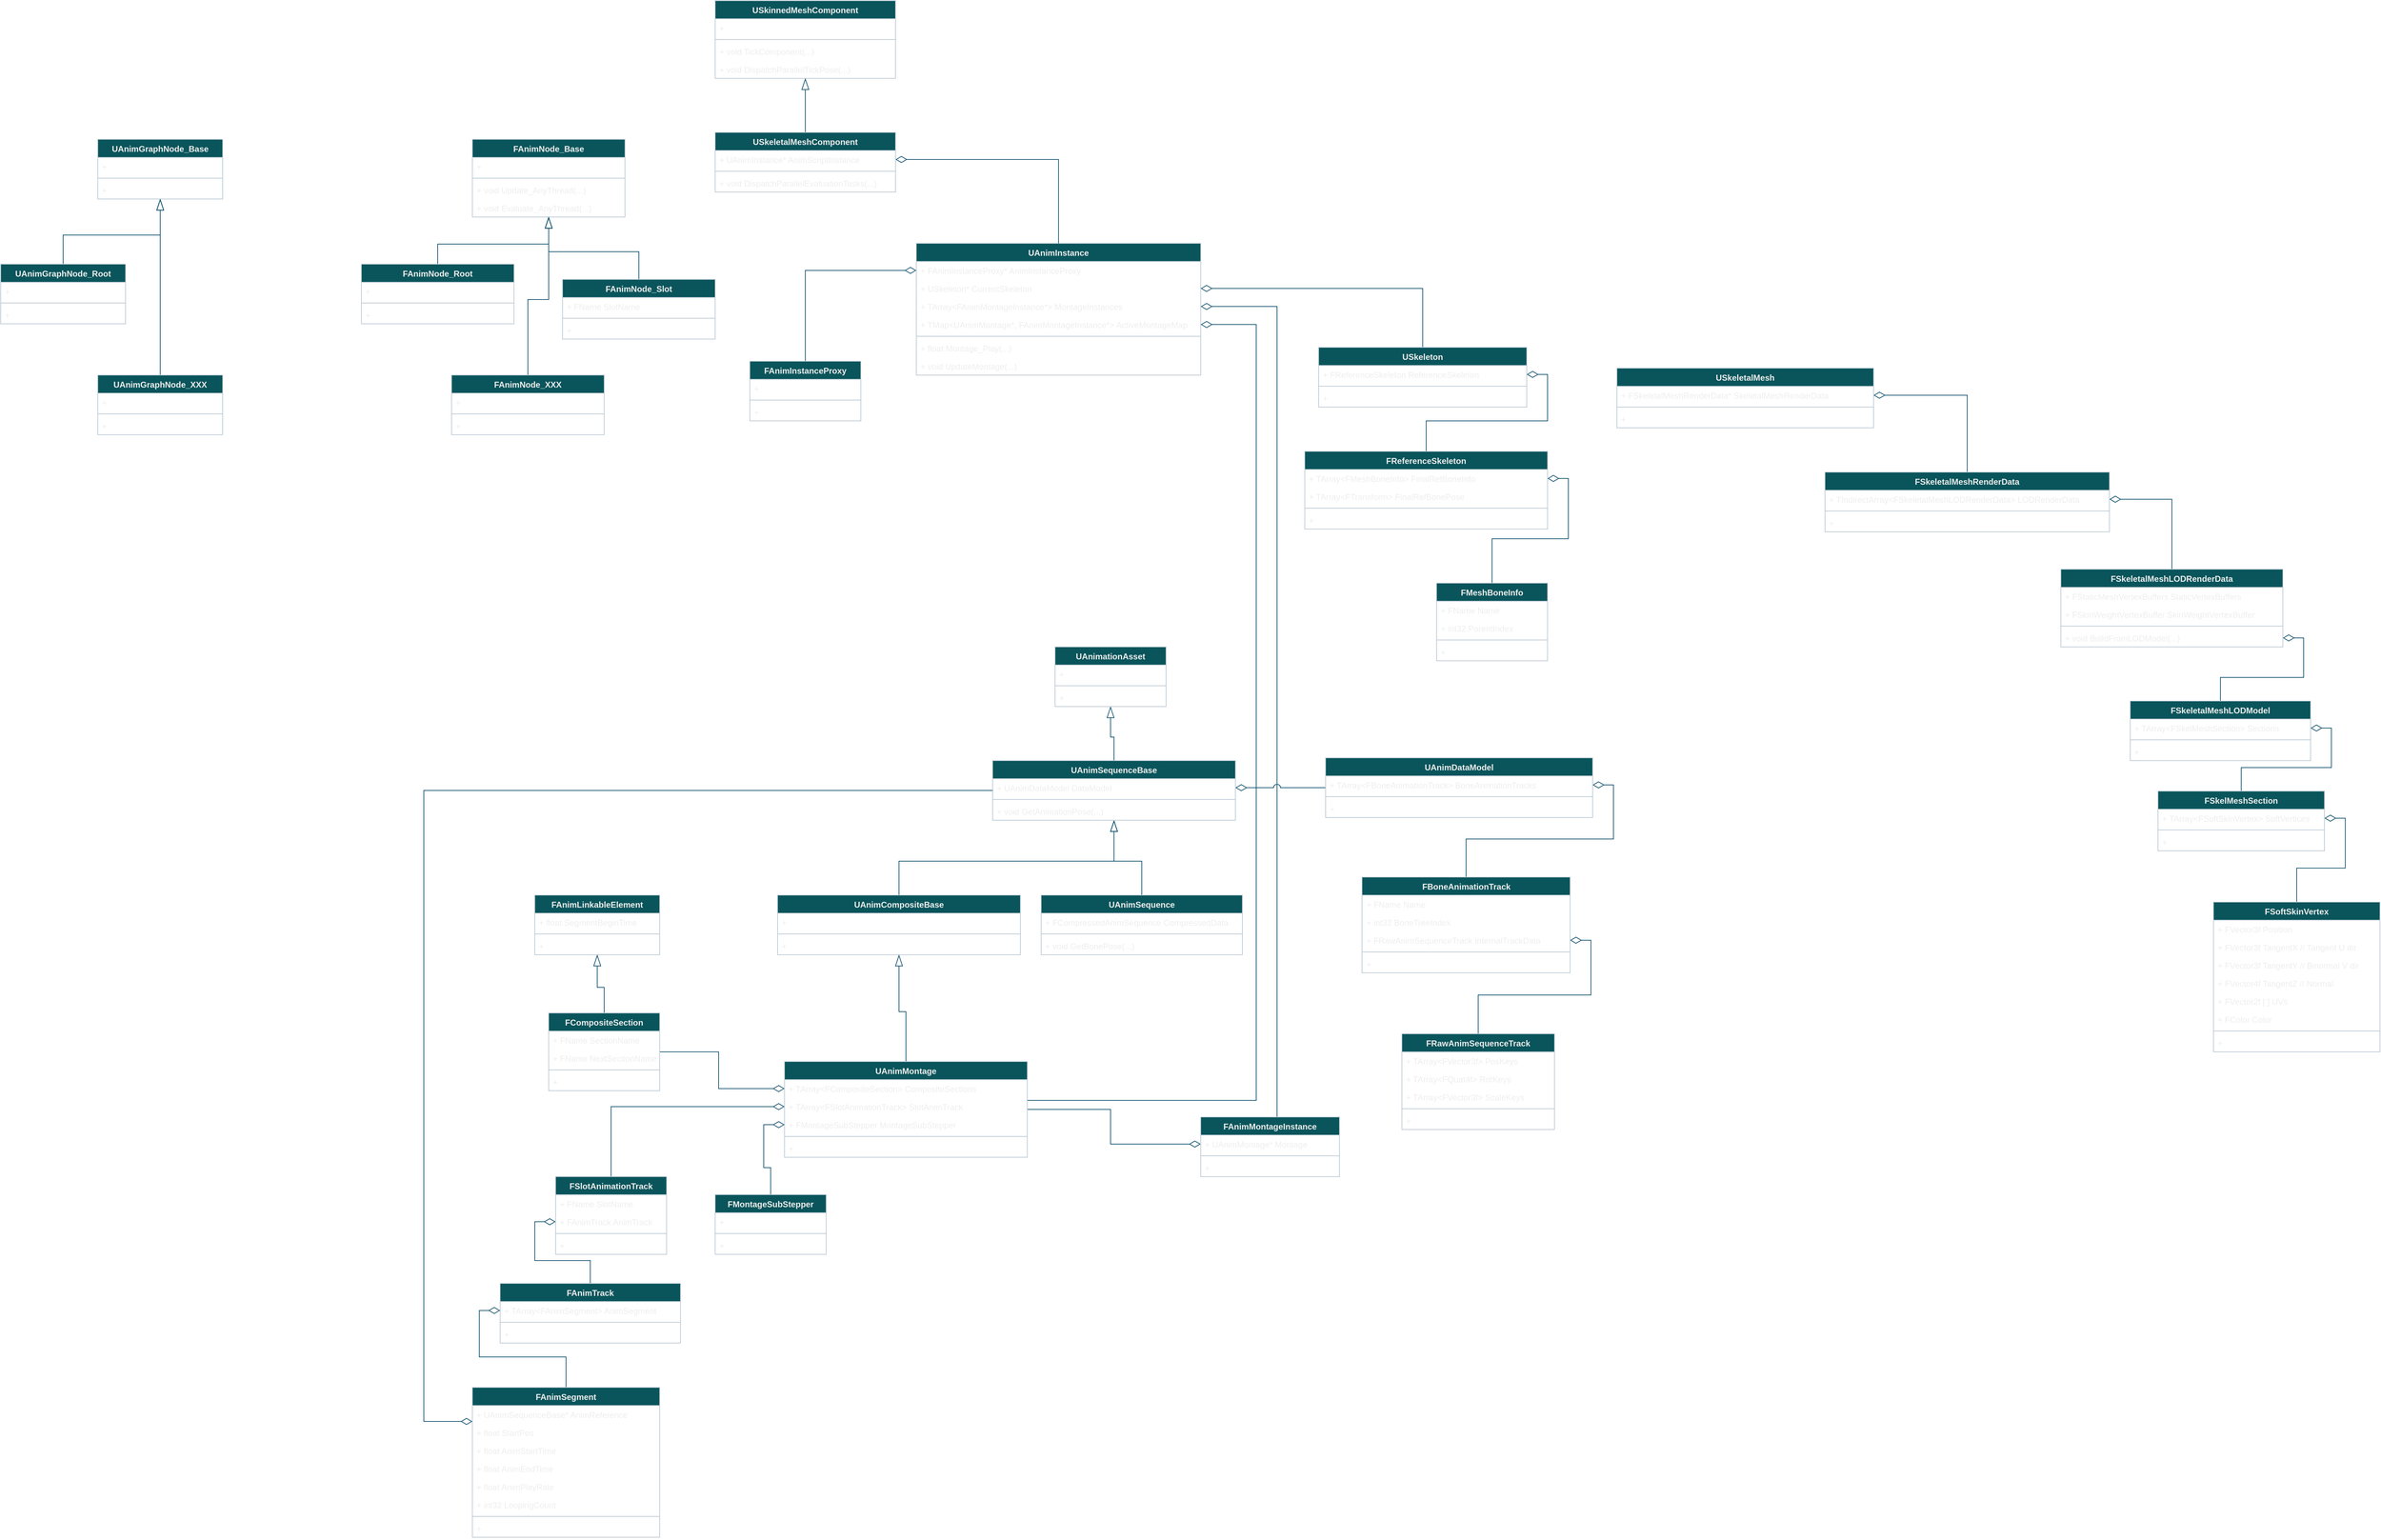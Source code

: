 <mxfile version="24.4.6" type="device" pages="4">
  <diagram name="class" id="YJyslf_Top7X4b5UzB1m">
    <mxGraphModel dx="3389" dy="589" grid="1" gridSize="10" guides="1" tooltips="1" connect="1" arrows="1" fold="1" page="0" pageScale="1" pageWidth="850" pageHeight="1100" math="0" shadow="0">
      <root>
        <mxCell id="0" />
        <mxCell id="1" parent="0" />
        <mxCell id="MpAWiYpN2zL9V2CPVANF-2" style="edgeStyle=orthogonalEdgeStyle;rounded=0;orthogonalLoop=1;jettySize=auto;html=1;strokeColor=#0B4D6A;align=center;verticalAlign=middle;fontFamily=Helvetica;fontSize=11;fontColor=default;labelBackgroundColor=none;endArrow=diamondThin;endFill=0;endSize=14;jumpStyle=none;" parent="1" source="FDeoptSASrODKwZF3qQ1-49" target="MpAWiYpN2zL9V2CPVANF-1" edge="1">
          <mxGeometry relative="1" as="geometry">
            <Array as="points">
              <mxPoint x="-340" y="1830" />
              <mxPoint x="-340" y="621" />
            </Array>
          </mxGeometry>
        </mxCell>
        <mxCell id="MoWkWCq-Mz6hclgZ63Al-5" value="UAnimInstance" style="swimlane;fontStyle=1;align=center;verticalAlign=top;childLayout=stackLayout;horizontal=1;startSize=26;horizontalStack=0;resizeParent=1;resizeParentMax=0;resizeLast=0;collapsible=1;marginBottom=0;whiteSpace=wrap;html=1;labelBackgroundColor=none;fillColor=#09555B;strokeColor=#BAC8D3;fontColor=#EEEEEE;" parent="1" vertex="1">
          <mxGeometry x="-860" y="530" width="410" height="190" as="geometry" />
        </mxCell>
        <mxCell id="Vx82TO86MjHz_7UQSq1Y-41" value="+ FAnimInstanceProxy* AnimInstanceProxy" style="text;strokeColor=none;fillColor=none;align=left;verticalAlign=top;spacingLeft=4;spacingRight=4;overflow=hidden;rotatable=0;points=[[0,0.5],[1,0.5]];portConstraint=eastwest;whiteSpace=wrap;html=1;labelBackgroundColor=none;fontColor=#EEEEEE;" parent="MoWkWCq-Mz6hclgZ63Al-5" vertex="1">
          <mxGeometry y="26" width="410" height="26" as="geometry" />
        </mxCell>
        <mxCell id="MoWkWCq-Mz6hclgZ63Al-6" value="+ USkeleton* CurrentSkeleton" style="text;strokeColor=none;fillColor=none;align=left;verticalAlign=top;spacingLeft=4;spacingRight=4;overflow=hidden;rotatable=0;points=[[0,0.5],[1,0.5]];portConstraint=eastwest;whiteSpace=wrap;html=1;labelBackgroundColor=none;fontColor=#EEEEEE;" parent="MoWkWCq-Mz6hclgZ63Al-5" vertex="1">
          <mxGeometry y="52" width="410" height="26" as="geometry" />
        </mxCell>
        <mxCell id="MpAWiYpN2zL9V2CPVANF-1" value="+ TArray&amp;lt;FAnimMontageInstance*&amp;gt; MontageInstances" style="text;strokeColor=none;fillColor=none;align=left;verticalAlign=top;spacingLeft=4;spacingRight=4;overflow=hidden;rotatable=0;points=[[0,0.5],[1,0.5]];portConstraint=eastwest;whiteSpace=wrap;html=1;labelBackgroundColor=none;fontColor=#EEEEEE;" parent="MoWkWCq-Mz6hclgZ63Al-5" vertex="1">
          <mxGeometry y="78" width="410" height="26" as="geometry" />
        </mxCell>
        <mxCell id="sn7d1mz8CeRyCqy5v-aT-1" value="+ TMap&amp;lt;UAnimMontage*, FAnimMontageInstance*&amp;gt; ActiveMontageMap" style="text;strokeColor=none;fillColor=none;align=left;verticalAlign=top;spacingLeft=4;spacingRight=4;overflow=hidden;rotatable=0;points=[[0,0.5],[1,0.5]];portConstraint=eastwest;whiteSpace=wrap;html=1;labelBackgroundColor=none;fontColor=#EEEEEE;" parent="MoWkWCq-Mz6hclgZ63Al-5" vertex="1">
          <mxGeometry y="104" width="410" height="26" as="geometry" />
        </mxCell>
        <mxCell id="MoWkWCq-Mz6hclgZ63Al-7" value="" style="line;strokeWidth=1;fillColor=none;align=left;verticalAlign=middle;spacingTop=-1;spacingLeft=3;spacingRight=3;rotatable=0;labelPosition=right;points=[];portConstraint=eastwest;strokeColor=#BAC8D3;labelBackgroundColor=none;fontColor=#EEEEEE;" parent="MoWkWCq-Mz6hclgZ63Al-5" vertex="1">
          <mxGeometry y="130" width="410" height="8" as="geometry" />
        </mxCell>
        <mxCell id="MoWkWCq-Mz6hclgZ63Al-8" value="+ float Montage_Play(...)" style="text;strokeColor=none;fillColor=none;align=left;verticalAlign=top;spacingLeft=4;spacingRight=4;overflow=hidden;rotatable=0;points=[[0,0.5],[1,0.5]];portConstraint=eastwest;whiteSpace=wrap;html=1;labelBackgroundColor=none;fontColor=#EEEEEE;" parent="MoWkWCq-Mz6hclgZ63Al-5" vertex="1">
          <mxGeometry y="138" width="410" height="26" as="geometry" />
        </mxCell>
        <mxCell id="FDeoptSASrODKwZF3qQ1-54" value="+ void UpdateMontage(...)" style="text;strokeColor=none;fillColor=none;align=left;verticalAlign=top;spacingLeft=4;spacingRight=4;overflow=hidden;rotatable=0;points=[[0,0.5],[1,0.5]];portConstraint=eastwest;whiteSpace=wrap;html=1;labelBackgroundColor=none;fontColor=#EEEEEE;" parent="MoWkWCq-Mz6hclgZ63Al-5" vertex="1">
          <mxGeometry y="164" width="410" height="26" as="geometry" />
        </mxCell>
        <mxCell id="MoWkWCq-Mz6hclgZ63Al-52" style="edgeStyle=orthogonalEdgeStyle;rounded=0;orthogonalLoop=1;jettySize=auto;html=1;endArrow=diamondThin;endFill=0;endSize=14;strokeColor=#0B4D6A;align=center;verticalAlign=middle;fontFamily=Helvetica;fontSize=11;fontColor=default;labelBackgroundColor=none;" parent="1" source="MoWkWCq-Mz6hclgZ63Al-10" target="MoWkWCq-Mz6hclgZ63Al-6" edge="1">
          <mxGeometry relative="1" as="geometry" />
        </mxCell>
        <mxCell id="MoWkWCq-Mz6hclgZ63Al-10" value="USkeleton" style="swimlane;fontStyle=1;align=center;verticalAlign=top;childLayout=stackLayout;horizontal=1;startSize=26;horizontalStack=0;resizeParent=1;resizeParentMax=0;resizeLast=0;collapsible=1;marginBottom=0;whiteSpace=wrap;html=1;labelBackgroundColor=none;fillColor=#09555B;strokeColor=#BAC8D3;fontColor=#EEEEEE;" parent="1" vertex="1">
          <mxGeometry x="-280" y="680" width="300" height="86" as="geometry" />
        </mxCell>
        <mxCell id="MoWkWCq-Mz6hclgZ63Al-11" value="+ FReferenceSkeleton ReferenceSkeleton" style="text;strokeColor=none;fillColor=none;align=left;verticalAlign=top;spacingLeft=4;spacingRight=4;overflow=hidden;rotatable=0;points=[[0,0.5],[1,0.5]];portConstraint=eastwest;whiteSpace=wrap;html=1;labelBackgroundColor=none;fontColor=#EEEEEE;" parent="MoWkWCq-Mz6hclgZ63Al-10" vertex="1">
          <mxGeometry y="26" width="300" height="26" as="geometry" />
        </mxCell>
        <mxCell id="MoWkWCq-Mz6hclgZ63Al-12" value="" style="line;strokeWidth=1;fillColor=none;align=left;verticalAlign=middle;spacingTop=-1;spacingLeft=3;spacingRight=3;rotatable=0;labelPosition=right;points=[];portConstraint=eastwest;strokeColor=#BAC8D3;labelBackgroundColor=none;fontColor=#EEEEEE;" parent="MoWkWCq-Mz6hclgZ63Al-10" vertex="1">
          <mxGeometry y="52" width="300" height="8" as="geometry" />
        </mxCell>
        <mxCell id="MoWkWCq-Mz6hclgZ63Al-13" value="+&amp;nbsp;" style="text;strokeColor=none;fillColor=none;align=left;verticalAlign=top;spacingLeft=4;spacingRight=4;overflow=hidden;rotatable=0;points=[[0,0.5],[1,0.5]];portConstraint=eastwest;whiteSpace=wrap;html=1;labelBackgroundColor=none;fontColor=#EEEEEE;" parent="MoWkWCq-Mz6hclgZ63Al-10" vertex="1">
          <mxGeometry y="60" width="300" height="26" as="geometry" />
        </mxCell>
        <mxCell id="MoWkWCq-Mz6hclgZ63Al-15" value="USkeletalMesh" style="swimlane;fontStyle=1;align=center;verticalAlign=top;childLayout=stackLayout;horizontal=1;startSize=26;horizontalStack=0;resizeParent=1;resizeParentMax=0;resizeLast=0;collapsible=1;marginBottom=0;whiteSpace=wrap;html=1;labelBackgroundColor=none;fillColor=#09555B;strokeColor=#BAC8D3;fontColor=#EEEEEE;" parent="1" vertex="1">
          <mxGeometry x="150" y="710" width="370" height="86" as="geometry" />
        </mxCell>
        <mxCell id="MoWkWCq-Mz6hclgZ63Al-16" value="+ FSkeletalMeshRenderData* SkeletalMeshRenderData" style="text;strokeColor=none;fillColor=none;align=left;verticalAlign=top;spacingLeft=4;spacingRight=4;overflow=hidden;rotatable=0;points=[[0,0.5],[1,0.5]];portConstraint=eastwest;whiteSpace=wrap;html=1;labelBackgroundColor=none;fontColor=#EEEEEE;" parent="MoWkWCq-Mz6hclgZ63Al-15" vertex="1">
          <mxGeometry y="26" width="370" height="26" as="geometry" />
        </mxCell>
        <mxCell id="MoWkWCq-Mz6hclgZ63Al-17" value="" style="line;strokeWidth=1;fillColor=none;align=left;verticalAlign=middle;spacingTop=-1;spacingLeft=3;spacingRight=3;rotatable=0;labelPosition=right;points=[];portConstraint=eastwest;strokeColor=#BAC8D3;labelBackgroundColor=none;fontColor=#EEEEEE;" parent="MoWkWCq-Mz6hclgZ63Al-15" vertex="1">
          <mxGeometry y="52" width="370" height="8" as="geometry" />
        </mxCell>
        <mxCell id="MoWkWCq-Mz6hclgZ63Al-18" value="+&amp;nbsp;" style="text;strokeColor=none;fillColor=none;align=left;verticalAlign=top;spacingLeft=4;spacingRight=4;overflow=hidden;rotatable=0;points=[[0,0.5],[1,0.5]];portConstraint=eastwest;whiteSpace=wrap;html=1;labelBackgroundColor=none;fontColor=#EEEEEE;" parent="MoWkWCq-Mz6hclgZ63Al-15" vertex="1">
          <mxGeometry y="60" width="370" height="26" as="geometry" />
        </mxCell>
        <mxCell id="MoWkWCq-Mz6hclgZ63Al-23" style="edgeStyle=orthogonalEdgeStyle;rounded=0;orthogonalLoop=1;jettySize=auto;html=1;strokeColor=#0B4D6A;align=center;verticalAlign=middle;fontFamily=Helvetica;fontSize=11;fontColor=default;labelBackgroundColor=none;endArrow=diamondThin;endFill=0;endSize=14;" parent="1" source="MoWkWCq-Mz6hclgZ63Al-19" target="MoWkWCq-Mz6hclgZ63Al-16" edge="1">
          <mxGeometry relative="1" as="geometry" />
        </mxCell>
        <mxCell id="MoWkWCq-Mz6hclgZ63Al-19" value="FSkeletalMeshRenderData" style="swimlane;fontStyle=1;align=center;verticalAlign=top;childLayout=stackLayout;horizontal=1;startSize=26;horizontalStack=0;resizeParent=1;resizeParentMax=0;resizeLast=0;collapsible=1;marginBottom=0;whiteSpace=wrap;html=1;labelBackgroundColor=none;fillColor=#09555B;strokeColor=#BAC8D3;fontColor=#EEEEEE;" parent="1" vertex="1">
          <mxGeometry x="450" y="860" width="410" height="86" as="geometry" />
        </mxCell>
        <mxCell id="MoWkWCq-Mz6hclgZ63Al-20" value="+ TIndirectArray&amp;lt;FSkeletalMeshLODRenderData&amp;gt; LODRenderData" style="text;strokeColor=none;fillColor=none;align=left;verticalAlign=top;spacingLeft=4;spacingRight=4;overflow=hidden;rotatable=0;points=[[0,0.5],[1,0.5]];portConstraint=eastwest;whiteSpace=wrap;html=1;labelBackgroundColor=none;fontColor=#EEEEEE;" parent="MoWkWCq-Mz6hclgZ63Al-19" vertex="1">
          <mxGeometry y="26" width="410" height="26" as="geometry" />
        </mxCell>
        <mxCell id="MoWkWCq-Mz6hclgZ63Al-21" value="" style="line;strokeWidth=1;fillColor=none;align=left;verticalAlign=middle;spacingTop=-1;spacingLeft=3;spacingRight=3;rotatable=0;labelPosition=right;points=[];portConstraint=eastwest;strokeColor=#BAC8D3;labelBackgroundColor=none;fontColor=#EEEEEE;" parent="MoWkWCq-Mz6hclgZ63Al-19" vertex="1">
          <mxGeometry y="52" width="410" height="8" as="geometry" />
        </mxCell>
        <mxCell id="MoWkWCq-Mz6hclgZ63Al-22" value="+&amp;nbsp;" style="text;strokeColor=none;fillColor=none;align=left;verticalAlign=top;spacingLeft=4;spacingRight=4;overflow=hidden;rotatable=0;points=[[0,0.5],[1,0.5]];portConstraint=eastwest;whiteSpace=wrap;html=1;labelBackgroundColor=none;fontColor=#EEEEEE;" parent="MoWkWCq-Mz6hclgZ63Al-19" vertex="1">
          <mxGeometry y="60" width="410" height="26" as="geometry" />
        </mxCell>
        <mxCell id="MoWkWCq-Mz6hclgZ63Al-29" style="edgeStyle=orthogonalEdgeStyle;rounded=0;orthogonalLoop=1;jettySize=auto;html=1;strokeColor=#0B4D6A;align=center;verticalAlign=middle;fontFamily=Helvetica;fontSize=11;fontColor=default;labelBackgroundColor=none;endArrow=diamondThin;endFill=0;endSize=14;" parent="1" source="MoWkWCq-Mz6hclgZ63Al-24" target="MoWkWCq-Mz6hclgZ63Al-20" edge="1">
          <mxGeometry relative="1" as="geometry" />
        </mxCell>
        <mxCell id="MoWkWCq-Mz6hclgZ63Al-24" value="FSkeletalMeshLODRenderData" style="swimlane;fontStyle=1;align=center;verticalAlign=top;childLayout=stackLayout;horizontal=1;startSize=26;horizontalStack=0;resizeParent=1;resizeParentMax=0;resizeLast=0;collapsible=1;marginBottom=0;whiteSpace=wrap;html=1;labelBackgroundColor=none;fillColor=#09555B;strokeColor=#BAC8D3;fontColor=#EEEEEE;" parent="1" vertex="1">
          <mxGeometry x="790" y="1000" width="320" height="112" as="geometry" />
        </mxCell>
        <mxCell id="MoWkWCq-Mz6hclgZ63Al-25" value="+ FStaticMeshVertexBuffers StaticVertexBuffers" style="text;strokeColor=none;fillColor=none;align=left;verticalAlign=top;spacingLeft=4;spacingRight=4;overflow=hidden;rotatable=0;points=[[0,0.5],[1,0.5]];portConstraint=eastwest;whiteSpace=wrap;html=1;labelBackgroundColor=none;fontColor=#EEEEEE;" parent="MoWkWCq-Mz6hclgZ63Al-24" vertex="1">
          <mxGeometry y="26" width="320" height="26" as="geometry" />
        </mxCell>
        <mxCell id="MoWkWCq-Mz6hclgZ63Al-30" value="+ FSkinWeightVertexBuffer SkinWeightVertexBuffer" style="text;strokeColor=none;fillColor=none;align=left;verticalAlign=top;spacingLeft=4;spacingRight=4;overflow=hidden;rotatable=0;points=[[0,0.5],[1,0.5]];portConstraint=eastwest;whiteSpace=wrap;html=1;labelBackgroundColor=none;fontColor=#EEEEEE;" parent="MoWkWCq-Mz6hclgZ63Al-24" vertex="1">
          <mxGeometry y="52" width="320" height="26" as="geometry" />
        </mxCell>
        <mxCell id="MoWkWCq-Mz6hclgZ63Al-26" value="" style="line;strokeWidth=1;fillColor=none;align=left;verticalAlign=middle;spacingTop=-1;spacingLeft=3;spacingRight=3;rotatable=0;labelPosition=right;points=[];portConstraint=eastwest;strokeColor=#BAC8D3;labelBackgroundColor=none;fontColor=#EEEEEE;" parent="MoWkWCq-Mz6hclgZ63Al-24" vertex="1">
          <mxGeometry y="78" width="320" height="8" as="geometry" />
        </mxCell>
        <mxCell id="MoWkWCq-Mz6hclgZ63Al-27" value="+ void BuildFromLODModel(...)" style="text;strokeColor=none;fillColor=none;align=left;verticalAlign=top;spacingLeft=4;spacingRight=4;overflow=hidden;rotatable=0;points=[[0,0.5],[1,0.5]];portConstraint=eastwest;whiteSpace=wrap;html=1;labelBackgroundColor=none;fontColor=#EEEEEE;" parent="MoWkWCq-Mz6hclgZ63Al-24" vertex="1">
          <mxGeometry y="86" width="320" height="26" as="geometry" />
        </mxCell>
        <mxCell id="MoWkWCq-Mz6hclgZ63Al-36" style="edgeStyle=orthogonalEdgeStyle;rounded=0;orthogonalLoop=1;jettySize=auto;html=1;strokeColor=#0B4D6A;align=center;verticalAlign=middle;fontFamily=Helvetica;fontSize=11;fontColor=default;labelBackgroundColor=none;endArrow=diamondThin;endFill=0;endSize=14;" parent="1" source="MoWkWCq-Mz6hclgZ63Al-32" target="MoWkWCq-Mz6hclgZ63Al-27" edge="1">
          <mxGeometry relative="1" as="geometry" />
        </mxCell>
        <mxCell id="MoWkWCq-Mz6hclgZ63Al-32" value="FSkeletalMeshLODModel" style="swimlane;fontStyle=1;align=center;verticalAlign=top;childLayout=stackLayout;horizontal=1;startSize=26;horizontalStack=0;resizeParent=1;resizeParentMax=0;resizeLast=0;collapsible=1;marginBottom=0;whiteSpace=wrap;html=1;labelBackgroundColor=none;fillColor=#09555B;strokeColor=#BAC8D3;fontColor=#EEEEEE;" parent="1" vertex="1">
          <mxGeometry x="890" y="1190" width="260" height="86" as="geometry" />
        </mxCell>
        <mxCell id="MoWkWCq-Mz6hclgZ63Al-33" value="+ TArray&amp;lt;FSkelMeshSection&amp;gt; Sections" style="text;strokeColor=none;fillColor=none;align=left;verticalAlign=top;spacingLeft=4;spacingRight=4;overflow=hidden;rotatable=0;points=[[0,0.5],[1,0.5]];portConstraint=eastwest;whiteSpace=wrap;html=1;labelBackgroundColor=none;fontColor=#EEEEEE;" parent="MoWkWCq-Mz6hclgZ63Al-32" vertex="1">
          <mxGeometry y="26" width="260" height="26" as="geometry" />
        </mxCell>
        <mxCell id="MoWkWCq-Mz6hclgZ63Al-34" value="" style="line;strokeWidth=1;fillColor=none;align=left;verticalAlign=middle;spacingTop=-1;spacingLeft=3;spacingRight=3;rotatable=0;labelPosition=right;points=[];portConstraint=eastwest;strokeColor=#BAC8D3;labelBackgroundColor=none;fontColor=#EEEEEE;" parent="MoWkWCq-Mz6hclgZ63Al-32" vertex="1">
          <mxGeometry y="52" width="260" height="8" as="geometry" />
        </mxCell>
        <mxCell id="MoWkWCq-Mz6hclgZ63Al-35" value="+&amp;nbsp;" style="text;strokeColor=none;fillColor=none;align=left;verticalAlign=top;spacingLeft=4;spacingRight=4;overflow=hidden;rotatable=0;points=[[0,0.5],[1,0.5]];portConstraint=eastwest;whiteSpace=wrap;html=1;labelBackgroundColor=none;fontColor=#EEEEEE;" parent="MoWkWCq-Mz6hclgZ63Al-32" vertex="1">
          <mxGeometry y="60" width="260" height="26" as="geometry" />
        </mxCell>
        <mxCell id="MoWkWCq-Mz6hclgZ63Al-41" style="edgeStyle=orthogonalEdgeStyle;rounded=0;orthogonalLoop=1;jettySize=auto;html=1;strokeColor=#0B4D6A;align=center;verticalAlign=middle;fontFamily=Helvetica;fontSize=11;fontColor=default;labelBackgroundColor=none;endArrow=diamondThin;endFill=0;endSize=14;" parent="1" source="MoWkWCq-Mz6hclgZ63Al-37" target="MoWkWCq-Mz6hclgZ63Al-33" edge="1">
          <mxGeometry relative="1" as="geometry" />
        </mxCell>
        <mxCell id="MoWkWCq-Mz6hclgZ63Al-37" value="FSkelMeshSection" style="swimlane;fontStyle=1;align=center;verticalAlign=top;childLayout=stackLayout;horizontal=1;startSize=26;horizontalStack=0;resizeParent=1;resizeParentMax=0;resizeLast=0;collapsible=1;marginBottom=0;whiteSpace=wrap;html=1;labelBackgroundColor=none;fillColor=#09555B;strokeColor=#BAC8D3;fontColor=#EEEEEE;" parent="1" vertex="1">
          <mxGeometry x="930" y="1320" width="240" height="86" as="geometry" />
        </mxCell>
        <mxCell id="MoWkWCq-Mz6hclgZ63Al-38" value="+ TArray&amp;lt;FSoftSkinVertex&amp;gt; SoftVertices" style="text;strokeColor=none;fillColor=none;align=left;verticalAlign=top;spacingLeft=4;spacingRight=4;overflow=hidden;rotatable=0;points=[[0,0.5],[1,0.5]];portConstraint=eastwest;whiteSpace=wrap;html=1;labelBackgroundColor=none;fontColor=#EEEEEE;" parent="MoWkWCq-Mz6hclgZ63Al-37" vertex="1">
          <mxGeometry y="26" width="240" height="26" as="geometry" />
        </mxCell>
        <mxCell id="MoWkWCq-Mz6hclgZ63Al-39" value="" style="line;strokeWidth=1;fillColor=none;align=left;verticalAlign=middle;spacingTop=-1;spacingLeft=3;spacingRight=3;rotatable=0;labelPosition=right;points=[];portConstraint=eastwest;strokeColor=#BAC8D3;labelBackgroundColor=none;fontColor=#EEEEEE;" parent="MoWkWCq-Mz6hclgZ63Al-37" vertex="1">
          <mxGeometry y="52" width="240" height="8" as="geometry" />
        </mxCell>
        <mxCell id="MoWkWCq-Mz6hclgZ63Al-40" value="+&amp;nbsp;" style="text;strokeColor=none;fillColor=none;align=left;verticalAlign=top;spacingLeft=4;spacingRight=4;overflow=hidden;rotatable=0;points=[[0,0.5],[1,0.5]];portConstraint=eastwest;whiteSpace=wrap;html=1;labelBackgroundColor=none;fontColor=#EEEEEE;" parent="MoWkWCq-Mz6hclgZ63Al-37" vertex="1">
          <mxGeometry y="60" width="240" height="26" as="geometry" />
        </mxCell>
        <mxCell id="MoWkWCq-Mz6hclgZ63Al-49" style="edgeStyle=orthogonalEdgeStyle;rounded=0;orthogonalLoop=1;jettySize=auto;html=1;strokeColor=#0B4D6A;align=center;verticalAlign=middle;fontFamily=Helvetica;fontSize=11;fontColor=default;labelBackgroundColor=none;endArrow=diamondThin;endFill=0;endSize=14;" parent="1" source="MoWkWCq-Mz6hclgZ63Al-42" target="MoWkWCq-Mz6hclgZ63Al-38" edge="1">
          <mxGeometry relative="1" as="geometry" />
        </mxCell>
        <mxCell id="MoWkWCq-Mz6hclgZ63Al-42" value="FSoftSkinVertex" style="swimlane;fontStyle=1;align=center;verticalAlign=top;childLayout=stackLayout;horizontal=1;startSize=26;horizontalStack=0;resizeParent=1;resizeParentMax=0;resizeLast=0;collapsible=1;marginBottom=0;whiteSpace=wrap;html=1;labelBackgroundColor=none;fillColor=#09555B;strokeColor=#BAC8D3;fontColor=#EEEEEE;" parent="1" vertex="1">
          <mxGeometry x="1010" y="1480" width="240" height="216" as="geometry" />
        </mxCell>
        <mxCell id="MoWkWCq-Mz6hclgZ63Al-43" value="+ FVector3f Position" style="text;strokeColor=none;fillColor=none;align=left;verticalAlign=top;spacingLeft=4;spacingRight=4;overflow=hidden;rotatable=0;points=[[0,0.5],[1,0.5]];portConstraint=eastwest;whiteSpace=wrap;html=1;labelBackgroundColor=none;fontColor=#EEEEEE;" parent="MoWkWCq-Mz6hclgZ63Al-42" vertex="1">
          <mxGeometry y="26" width="240" height="26" as="geometry" />
        </mxCell>
        <mxCell id="MoWkWCq-Mz6hclgZ63Al-46" value="+ FVector3f TangentX // Tangent U dir" style="text;strokeColor=none;fillColor=none;align=left;verticalAlign=top;spacingLeft=4;spacingRight=4;overflow=hidden;rotatable=0;points=[[0,0.5],[1,0.5]];portConstraint=eastwest;whiteSpace=wrap;html=1;labelBackgroundColor=none;fontColor=#EEEEEE;" parent="MoWkWCq-Mz6hclgZ63Al-42" vertex="1">
          <mxGeometry y="52" width="240" height="26" as="geometry" />
        </mxCell>
        <mxCell id="MoWkWCq-Mz6hclgZ63Al-47" value="+ FVector3f TangentY // Binormal V dir" style="text;strokeColor=none;fillColor=none;align=left;verticalAlign=top;spacingLeft=4;spacingRight=4;overflow=hidden;rotatable=0;points=[[0,0.5],[1,0.5]];portConstraint=eastwest;whiteSpace=wrap;html=1;labelBackgroundColor=none;fontColor=#EEEEEE;" parent="MoWkWCq-Mz6hclgZ63Al-42" vertex="1">
          <mxGeometry y="78" width="240" height="26" as="geometry" />
        </mxCell>
        <mxCell id="MoWkWCq-Mz6hclgZ63Al-48" value="+ FVector4f TangentZ // Normal" style="text;strokeColor=none;fillColor=none;align=left;verticalAlign=top;spacingLeft=4;spacingRight=4;overflow=hidden;rotatable=0;points=[[0,0.5],[1,0.5]];portConstraint=eastwest;whiteSpace=wrap;html=1;labelBackgroundColor=none;fontColor=#EEEEEE;" parent="MoWkWCq-Mz6hclgZ63Al-42" vertex="1">
          <mxGeometry y="104" width="240" height="26" as="geometry" />
        </mxCell>
        <mxCell id="MoWkWCq-Mz6hclgZ63Al-50" value="+ FVector2f [ ] UVs" style="text;strokeColor=none;fillColor=none;align=left;verticalAlign=top;spacingLeft=4;spacingRight=4;overflow=hidden;rotatable=0;points=[[0,0.5],[1,0.5]];portConstraint=eastwest;whiteSpace=wrap;html=1;labelBackgroundColor=none;fontColor=#EEEEEE;" parent="MoWkWCq-Mz6hclgZ63Al-42" vertex="1">
          <mxGeometry y="130" width="240" height="26" as="geometry" />
        </mxCell>
        <mxCell id="MoWkWCq-Mz6hclgZ63Al-51" value="+ FColor Color" style="text;strokeColor=none;fillColor=none;align=left;verticalAlign=top;spacingLeft=4;spacingRight=4;overflow=hidden;rotatable=0;points=[[0,0.5],[1,0.5]];portConstraint=eastwest;whiteSpace=wrap;html=1;labelBackgroundColor=none;fontColor=#EEEEEE;" parent="MoWkWCq-Mz6hclgZ63Al-42" vertex="1">
          <mxGeometry y="156" width="240" height="26" as="geometry" />
        </mxCell>
        <mxCell id="MoWkWCq-Mz6hclgZ63Al-44" value="" style="line;strokeWidth=1;fillColor=none;align=left;verticalAlign=middle;spacingTop=-1;spacingLeft=3;spacingRight=3;rotatable=0;labelPosition=right;points=[];portConstraint=eastwest;strokeColor=#BAC8D3;labelBackgroundColor=none;fontColor=#EEEEEE;" parent="MoWkWCq-Mz6hclgZ63Al-42" vertex="1">
          <mxGeometry y="182" width="240" height="8" as="geometry" />
        </mxCell>
        <mxCell id="MoWkWCq-Mz6hclgZ63Al-45" value="+&amp;nbsp;" style="text;strokeColor=none;fillColor=none;align=left;verticalAlign=top;spacingLeft=4;spacingRight=4;overflow=hidden;rotatable=0;points=[[0,0.5],[1,0.5]];portConstraint=eastwest;whiteSpace=wrap;html=1;labelBackgroundColor=none;fontColor=#EEEEEE;" parent="MoWkWCq-Mz6hclgZ63Al-42" vertex="1">
          <mxGeometry y="190" width="240" height="26" as="geometry" />
        </mxCell>
        <mxCell id="MoWkWCq-Mz6hclgZ63Al-58" style="edgeStyle=orthogonalEdgeStyle;rounded=0;orthogonalLoop=1;jettySize=auto;html=1;strokeColor=#0B4D6A;align=center;verticalAlign=middle;fontFamily=Helvetica;fontSize=11;fontColor=default;labelBackgroundColor=none;endArrow=diamondThin;endFill=0;endSize=14;" parent="1" source="MoWkWCq-Mz6hclgZ63Al-53" target="MoWkWCq-Mz6hclgZ63Al-11" edge="1">
          <mxGeometry relative="1" as="geometry" />
        </mxCell>
        <mxCell id="MoWkWCq-Mz6hclgZ63Al-53" value="FReferenceSkeleton" style="swimlane;fontStyle=1;align=center;verticalAlign=top;childLayout=stackLayout;horizontal=1;startSize=26;horizontalStack=0;resizeParent=1;resizeParentMax=0;resizeLast=0;collapsible=1;marginBottom=0;whiteSpace=wrap;html=1;labelBackgroundColor=none;fillColor=#09555B;strokeColor=#BAC8D3;fontColor=#EEEEEE;" parent="1" vertex="1">
          <mxGeometry x="-300" y="830" width="350" height="112" as="geometry" />
        </mxCell>
        <mxCell id="MoWkWCq-Mz6hclgZ63Al-54" value="+ TArray&amp;lt;FMeshBoneInfo&amp;gt; FinalRefBoneInfo" style="text;strokeColor=none;fillColor=none;align=left;verticalAlign=top;spacingLeft=4;spacingRight=4;overflow=hidden;rotatable=0;points=[[0,0.5],[1,0.5]];portConstraint=eastwest;whiteSpace=wrap;html=1;labelBackgroundColor=none;fontColor=#EEEEEE;" parent="MoWkWCq-Mz6hclgZ63Al-53" vertex="1">
          <mxGeometry y="26" width="350" height="26" as="geometry" />
        </mxCell>
        <mxCell id="MoWkWCq-Mz6hclgZ63Al-57" value="+ TArray&amp;lt;FTransform&amp;gt; FinalRefBonePose" style="text;strokeColor=none;fillColor=none;align=left;verticalAlign=top;spacingLeft=4;spacingRight=4;overflow=hidden;rotatable=0;points=[[0,0.5],[1,0.5]];portConstraint=eastwest;whiteSpace=wrap;html=1;labelBackgroundColor=none;fontColor=#EEEEEE;" parent="MoWkWCq-Mz6hclgZ63Al-53" vertex="1">
          <mxGeometry y="52" width="350" height="26" as="geometry" />
        </mxCell>
        <mxCell id="MoWkWCq-Mz6hclgZ63Al-55" value="" style="line;strokeWidth=1;fillColor=none;align=left;verticalAlign=middle;spacingTop=-1;spacingLeft=3;spacingRight=3;rotatable=0;labelPosition=right;points=[];portConstraint=eastwest;strokeColor=#BAC8D3;labelBackgroundColor=none;fontColor=#EEEEEE;" parent="MoWkWCq-Mz6hclgZ63Al-53" vertex="1">
          <mxGeometry y="78" width="350" height="8" as="geometry" />
        </mxCell>
        <mxCell id="MoWkWCq-Mz6hclgZ63Al-56" value="+&amp;nbsp;" style="text;strokeColor=none;fillColor=none;align=left;verticalAlign=top;spacingLeft=4;spacingRight=4;overflow=hidden;rotatable=0;points=[[0,0.5],[1,0.5]];portConstraint=eastwest;whiteSpace=wrap;html=1;labelBackgroundColor=none;fontColor=#EEEEEE;" parent="MoWkWCq-Mz6hclgZ63Al-53" vertex="1">
          <mxGeometry y="86" width="350" height="26" as="geometry" />
        </mxCell>
        <mxCell id="MoWkWCq-Mz6hclgZ63Al-64" style="edgeStyle=orthogonalEdgeStyle;rounded=0;orthogonalLoop=1;jettySize=auto;html=1;strokeColor=#0B4D6A;align=center;verticalAlign=middle;fontFamily=Helvetica;fontSize=11;fontColor=default;labelBackgroundColor=none;endArrow=diamondThin;endFill=0;endSize=14;" parent="1" source="MoWkWCq-Mz6hclgZ63Al-59" target="MoWkWCq-Mz6hclgZ63Al-54" edge="1">
          <mxGeometry relative="1" as="geometry" />
        </mxCell>
        <mxCell id="MoWkWCq-Mz6hclgZ63Al-59" value="FMeshBoneInfo" style="swimlane;fontStyle=1;align=center;verticalAlign=top;childLayout=stackLayout;horizontal=1;startSize=26;horizontalStack=0;resizeParent=1;resizeParentMax=0;resizeLast=0;collapsible=1;marginBottom=0;whiteSpace=wrap;html=1;labelBackgroundColor=none;fillColor=#09555B;strokeColor=#BAC8D3;fontColor=#EEEEEE;" parent="1" vertex="1">
          <mxGeometry x="-110" y="1020" width="160" height="112" as="geometry" />
        </mxCell>
        <mxCell id="MoWkWCq-Mz6hclgZ63Al-60" value="+ FName Name" style="text;strokeColor=none;fillColor=none;align=left;verticalAlign=top;spacingLeft=4;spacingRight=4;overflow=hidden;rotatable=0;points=[[0,0.5],[1,0.5]];portConstraint=eastwest;whiteSpace=wrap;html=1;labelBackgroundColor=none;fontColor=#EEEEEE;" parent="MoWkWCq-Mz6hclgZ63Al-59" vertex="1">
          <mxGeometry y="26" width="160" height="26" as="geometry" />
        </mxCell>
        <mxCell id="MoWkWCq-Mz6hclgZ63Al-63" value="+ int32 ParentIndex" style="text;strokeColor=none;fillColor=none;align=left;verticalAlign=top;spacingLeft=4;spacingRight=4;overflow=hidden;rotatable=0;points=[[0,0.5],[1,0.5]];portConstraint=eastwest;whiteSpace=wrap;html=1;labelBackgroundColor=none;fontColor=#EEEEEE;" parent="MoWkWCq-Mz6hclgZ63Al-59" vertex="1">
          <mxGeometry y="52" width="160" height="26" as="geometry" />
        </mxCell>
        <mxCell id="MoWkWCq-Mz6hclgZ63Al-61" value="" style="line;strokeWidth=1;fillColor=none;align=left;verticalAlign=middle;spacingTop=-1;spacingLeft=3;spacingRight=3;rotatable=0;labelPosition=right;points=[];portConstraint=eastwest;strokeColor=#BAC8D3;labelBackgroundColor=none;fontColor=#EEEEEE;" parent="MoWkWCq-Mz6hclgZ63Al-59" vertex="1">
          <mxGeometry y="78" width="160" height="8" as="geometry" />
        </mxCell>
        <mxCell id="MoWkWCq-Mz6hclgZ63Al-62" value="+&amp;nbsp;" style="text;strokeColor=none;fillColor=none;align=left;verticalAlign=top;spacingLeft=4;spacingRight=4;overflow=hidden;rotatable=0;points=[[0,0.5],[1,0.5]];portConstraint=eastwest;whiteSpace=wrap;html=1;labelBackgroundColor=none;fontColor=#EEEEEE;" parent="MoWkWCq-Mz6hclgZ63Al-59" vertex="1">
          <mxGeometry y="86" width="160" height="26" as="geometry" />
        </mxCell>
        <mxCell id="Vx82TO86MjHz_7UQSq1Y-9" value="" style="edgeStyle=orthogonalEdgeStyle;rounded=0;orthogonalLoop=1;jettySize=auto;html=1;endArrow=blockThin;endFill=0;endSize=14;labelBackgroundColor=none;strokeColor=#0B4D6A;fontColor=default;" parent="1" source="Vx82TO86MjHz_7UQSq1Y-5" target="Vx82TO86MjHz_7UQSq1Y-1" edge="1">
          <mxGeometry relative="1" as="geometry" />
        </mxCell>
        <mxCell id="Vx82TO86MjHz_7UQSq1Y-1" value="UAnimationAsset" style="swimlane;fontStyle=1;align=center;verticalAlign=top;childLayout=stackLayout;horizontal=1;startSize=26;horizontalStack=0;resizeParent=1;resizeParentMax=0;resizeLast=0;collapsible=1;marginBottom=0;whiteSpace=wrap;html=1;labelBackgroundColor=none;fillColor=#09555B;strokeColor=#BAC8D3;fontColor=#EEEEEE;" parent="1" vertex="1">
          <mxGeometry x="-660" y="1112" width="160" height="86" as="geometry" />
        </mxCell>
        <mxCell id="Vx82TO86MjHz_7UQSq1Y-2" value="+&amp;nbsp;" style="text;strokeColor=none;fillColor=none;align=left;verticalAlign=top;spacingLeft=4;spacingRight=4;overflow=hidden;rotatable=0;points=[[0,0.5],[1,0.5]];portConstraint=eastwest;whiteSpace=wrap;html=1;labelBackgroundColor=none;fontColor=#EEEEEE;" parent="Vx82TO86MjHz_7UQSq1Y-1" vertex="1">
          <mxGeometry y="26" width="160" height="26" as="geometry" />
        </mxCell>
        <mxCell id="Vx82TO86MjHz_7UQSq1Y-3" value="" style="line;strokeWidth=1;fillColor=none;align=left;verticalAlign=middle;spacingTop=-1;spacingLeft=3;spacingRight=3;rotatable=0;labelPosition=right;points=[];portConstraint=eastwest;strokeColor=#BAC8D3;labelBackgroundColor=none;fontColor=#EEEEEE;" parent="Vx82TO86MjHz_7UQSq1Y-1" vertex="1">
          <mxGeometry y="52" width="160" height="8" as="geometry" />
        </mxCell>
        <mxCell id="Vx82TO86MjHz_7UQSq1Y-4" value="+&amp;nbsp;" style="text;strokeColor=none;fillColor=none;align=left;verticalAlign=top;spacingLeft=4;spacingRight=4;overflow=hidden;rotatable=0;points=[[0,0.5],[1,0.5]];portConstraint=eastwest;whiteSpace=wrap;html=1;labelBackgroundColor=none;fontColor=#EEEEEE;" parent="Vx82TO86MjHz_7UQSq1Y-1" vertex="1">
          <mxGeometry y="60" width="160" height="26" as="geometry" />
        </mxCell>
        <mxCell id="Vx82TO86MjHz_7UQSq1Y-14" value="" style="edgeStyle=orthogonalEdgeStyle;rounded=0;orthogonalLoop=1;jettySize=auto;html=1;strokeColor=#0B4D6A;align=center;verticalAlign=middle;fontFamily=Helvetica;fontSize=11;fontColor=default;labelBackgroundColor=none;endArrow=blockThin;endFill=0;endSize=14;" parent="1" source="Vx82TO86MjHz_7UQSq1Y-10" target="Vx82TO86MjHz_7UQSq1Y-5" edge="1">
          <mxGeometry relative="1" as="geometry" />
        </mxCell>
        <mxCell id="FDeoptSASrODKwZF3qQ1-9" value="" style="edgeStyle=orthogonalEdgeStyle;rounded=0;orthogonalLoop=1;jettySize=auto;html=1;strokeColor=#0B4D6A;align=center;verticalAlign=middle;fontFamily=Helvetica;fontSize=11;fontColor=default;labelBackgroundColor=none;endArrow=blockThin;endFill=0;endSize=14;" parent="1" source="FDeoptSASrODKwZF3qQ1-5" target="Vx82TO86MjHz_7UQSq1Y-5" edge="1">
          <mxGeometry relative="1" as="geometry" />
        </mxCell>
        <mxCell id="Vx82TO86MjHz_7UQSq1Y-5" value="UAnimSequenceBase" style="swimlane;fontStyle=1;align=center;verticalAlign=top;childLayout=stackLayout;horizontal=1;startSize=26;horizontalStack=0;resizeParent=1;resizeParentMax=0;resizeLast=0;collapsible=1;marginBottom=0;whiteSpace=wrap;html=1;labelBackgroundColor=none;fillColor=#09555B;strokeColor=#BAC8D3;fontColor=#EEEEEE;" parent="1" vertex="1">
          <mxGeometry x="-750" y="1276" width="350" height="86" as="geometry" />
        </mxCell>
        <mxCell id="Vx82TO86MjHz_7UQSq1Y-6" value="+ UAnimDataModel DataModel" style="text;strokeColor=none;fillColor=none;align=left;verticalAlign=top;spacingLeft=4;spacingRight=4;overflow=hidden;rotatable=0;points=[[0,0.5],[1,0.5]];portConstraint=eastwest;whiteSpace=wrap;html=1;labelBackgroundColor=none;fontColor=#EEEEEE;" parent="Vx82TO86MjHz_7UQSq1Y-5" vertex="1">
          <mxGeometry y="26" width="350" height="26" as="geometry" />
        </mxCell>
        <mxCell id="Vx82TO86MjHz_7UQSq1Y-7" value="" style="line;strokeWidth=1;fillColor=none;align=left;verticalAlign=middle;spacingTop=-1;spacingLeft=3;spacingRight=3;rotatable=0;labelPosition=right;points=[];portConstraint=eastwest;strokeColor=#BAC8D3;labelBackgroundColor=none;fontColor=#EEEEEE;" parent="Vx82TO86MjHz_7UQSq1Y-5" vertex="1">
          <mxGeometry y="52" width="350" height="8" as="geometry" />
        </mxCell>
        <mxCell id="Vx82TO86MjHz_7UQSq1Y-8" value="+ void GetAnimationPose(...)" style="text;strokeColor=none;fillColor=none;align=left;verticalAlign=top;spacingLeft=4;spacingRight=4;overflow=hidden;rotatable=0;points=[[0,0.5],[1,0.5]];portConstraint=eastwest;whiteSpace=wrap;html=1;labelBackgroundColor=none;fontColor=#EEEEEE;" parent="Vx82TO86MjHz_7UQSq1Y-5" vertex="1">
          <mxGeometry y="60" width="350" height="26" as="geometry" />
        </mxCell>
        <mxCell id="Vx82TO86MjHz_7UQSq1Y-10" value="UAnimSequence" style="swimlane;fontStyle=1;align=center;verticalAlign=top;childLayout=stackLayout;horizontal=1;startSize=26;horizontalStack=0;resizeParent=1;resizeParentMax=0;resizeLast=0;collapsible=1;marginBottom=0;whiteSpace=wrap;html=1;labelBackgroundColor=none;fillColor=#09555B;strokeColor=#BAC8D3;fontColor=#EEEEEE;" parent="1" vertex="1">
          <mxGeometry x="-680" y="1470" width="290" height="86" as="geometry" />
        </mxCell>
        <mxCell id="Vx82TO86MjHz_7UQSq1Y-11" value="+ FCompressedAnimSequence CompressedData" style="text;strokeColor=none;fillColor=none;align=left;verticalAlign=top;spacingLeft=4;spacingRight=4;overflow=hidden;rotatable=0;points=[[0,0.5],[1,0.5]];portConstraint=eastwest;whiteSpace=wrap;html=1;labelBackgroundColor=none;fontColor=#EEEEEE;" parent="Vx82TO86MjHz_7UQSq1Y-10" vertex="1">
          <mxGeometry y="26" width="290" height="26" as="geometry" />
        </mxCell>
        <mxCell id="Vx82TO86MjHz_7UQSq1Y-12" value="" style="line;strokeWidth=1;fillColor=none;align=left;verticalAlign=middle;spacingTop=-1;spacingLeft=3;spacingRight=3;rotatable=0;labelPosition=right;points=[];portConstraint=eastwest;strokeColor=#BAC8D3;labelBackgroundColor=none;fontColor=#EEEEEE;" parent="Vx82TO86MjHz_7UQSq1Y-10" vertex="1">
          <mxGeometry y="52" width="290" height="8" as="geometry" />
        </mxCell>
        <mxCell id="Vx82TO86MjHz_7UQSq1Y-13" value="+ void GetBonePose(...)" style="text;strokeColor=none;fillColor=none;align=left;verticalAlign=top;spacingLeft=4;spacingRight=4;overflow=hidden;rotatable=0;points=[[0,0.5],[1,0.5]];portConstraint=eastwest;whiteSpace=wrap;html=1;labelBackgroundColor=none;fontColor=#EEEEEE;" parent="Vx82TO86MjHz_7UQSq1Y-10" vertex="1">
          <mxGeometry y="60" width="290" height="26" as="geometry" />
        </mxCell>
        <mxCell id="Vx82TO86MjHz_7UQSq1Y-29" style="edgeStyle=orthogonalEdgeStyle;rounded=0;orthogonalLoop=1;jettySize=auto;html=1;strokeColor=#0B4D6A;align=center;verticalAlign=middle;fontFamily=Helvetica;fontSize=11;fontColor=default;labelBackgroundColor=none;endArrow=diamondThin;endFill=0;endSize=14;" parent="1" source="Vx82TO86MjHz_7UQSq1Y-15" target="Vx82TO86MjHz_7UQSq1Y-31" edge="1">
          <mxGeometry relative="1" as="geometry" />
        </mxCell>
        <mxCell id="Vx82TO86MjHz_7UQSq1Y-15" value="FBoneAnimationTrack" style="swimlane;fontStyle=1;align=center;verticalAlign=top;childLayout=stackLayout;horizontal=1;startSize=26;horizontalStack=0;resizeParent=1;resizeParentMax=0;resizeLast=0;collapsible=1;marginBottom=0;whiteSpace=wrap;html=1;strokeColor=#BAC8D3;fontColor=#EEEEEE;fillColor=#09555B;labelBackgroundColor=none;" parent="1" vertex="1">
          <mxGeometry x="-217.5" y="1444" width="300" height="138" as="geometry" />
        </mxCell>
        <mxCell id="Vx82TO86MjHz_7UQSq1Y-16" value="+ FName Name" style="text;strokeColor=none;fillColor=none;align=left;verticalAlign=top;spacingLeft=4;spacingRight=4;overflow=hidden;rotatable=0;points=[[0,0.5],[1,0.5]];portConstraint=eastwest;whiteSpace=wrap;html=1;fontColor=#EEEEEE;labelBackgroundColor=none;" parent="Vx82TO86MjHz_7UQSq1Y-15" vertex="1">
          <mxGeometry y="26" width="300" height="26" as="geometry" />
        </mxCell>
        <mxCell id="Vx82TO86MjHz_7UQSq1Y-19" value="+ int32 BoneTreeIndex" style="text;strokeColor=none;fillColor=none;align=left;verticalAlign=top;spacingLeft=4;spacingRight=4;overflow=hidden;rotatable=0;points=[[0,0.5],[1,0.5]];portConstraint=eastwest;whiteSpace=wrap;html=1;fontColor=#EEEEEE;labelBackgroundColor=none;" parent="Vx82TO86MjHz_7UQSq1Y-15" vertex="1">
          <mxGeometry y="52" width="300" height="26" as="geometry" />
        </mxCell>
        <mxCell id="Vx82TO86MjHz_7UQSq1Y-20" value="+ FRawAnimSequenceTrack InternalTrackData" style="text;strokeColor=none;fillColor=none;align=left;verticalAlign=top;spacingLeft=4;spacingRight=4;overflow=hidden;rotatable=0;points=[[0,0.5],[1,0.5]];portConstraint=eastwest;whiteSpace=wrap;html=1;fontColor=#EEEEEE;labelBackgroundColor=none;" parent="Vx82TO86MjHz_7UQSq1Y-15" vertex="1">
          <mxGeometry y="78" width="300" height="26" as="geometry" />
        </mxCell>
        <mxCell id="Vx82TO86MjHz_7UQSq1Y-17" value="" style="line;strokeWidth=1;fillColor=none;align=left;verticalAlign=middle;spacingTop=-1;spacingLeft=3;spacingRight=3;rotatable=0;labelPosition=right;points=[];portConstraint=eastwest;strokeColor=#BAC8D3;fontColor=#EEEEEE;labelBackgroundColor=none;" parent="Vx82TO86MjHz_7UQSq1Y-15" vertex="1">
          <mxGeometry y="104" width="300" height="8" as="geometry" />
        </mxCell>
        <mxCell id="Vx82TO86MjHz_7UQSq1Y-18" value="+&amp;nbsp;" style="text;strokeColor=none;fillColor=none;align=left;verticalAlign=top;spacingLeft=4;spacingRight=4;overflow=hidden;rotatable=0;points=[[0,0.5],[1,0.5]];portConstraint=eastwest;whiteSpace=wrap;html=1;fontColor=#EEEEEE;labelBackgroundColor=none;" parent="Vx82TO86MjHz_7UQSq1Y-15" vertex="1">
          <mxGeometry y="112" width="300" height="26" as="geometry" />
        </mxCell>
        <mxCell id="Vx82TO86MjHz_7UQSq1Y-27" style="edgeStyle=orthogonalEdgeStyle;rounded=0;orthogonalLoop=1;jettySize=auto;html=1;strokeColor=#0B4D6A;align=center;verticalAlign=middle;fontFamily=Helvetica;fontSize=11;fontColor=default;labelBackgroundColor=none;endArrow=diamondThin;endFill=0;endSize=14;" parent="1" source="Vx82TO86MjHz_7UQSq1Y-21" target="Vx82TO86MjHz_7UQSq1Y-20" edge="1">
          <mxGeometry relative="1" as="geometry" />
        </mxCell>
        <mxCell id="Vx82TO86MjHz_7UQSq1Y-21" value="FRawAnimSequenceTrack" style="swimlane;fontStyle=1;align=center;verticalAlign=top;childLayout=stackLayout;horizontal=1;startSize=26;horizontalStack=0;resizeParent=1;resizeParentMax=0;resizeLast=0;collapsible=1;marginBottom=0;whiteSpace=wrap;html=1;strokeColor=#BAC8D3;fontColor=#EEEEEE;fillColor=#09555B;labelBackgroundColor=none;" parent="1" vertex="1">
          <mxGeometry x="-160" y="1670" width="220" height="138" as="geometry" />
        </mxCell>
        <mxCell id="Vx82TO86MjHz_7UQSq1Y-22" value="+ TArray&amp;lt;FVector3f&amp;gt; PosKeys" style="text;strokeColor=none;fillColor=none;align=left;verticalAlign=top;spacingLeft=4;spacingRight=4;overflow=hidden;rotatable=0;points=[[0,0.5],[1,0.5]];portConstraint=eastwest;whiteSpace=wrap;html=1;fontColor=#EEEEEE;labelBackgroundColor=none;" parent="Vx82TO86MjHz_7UQSq1Y-21" vertex="1">
          <mxGeometry y="26" width="220" height="26" as="geometry" />
        </mxCell>
        <mxCell id="Vx82TO86MjHz_7UQSq1Y-25" value="+ TArray&amp;lt;FQuat4f&amp;gt; RotKeys" style="text;strokeColor=none;fillColor=none;align=left;verticalAlign=top;spacingLeft=4;spacingRight=4;overflow=hidden;rotatable=0;points=[[0,0.5],[1,0.5]];portConstraint=eastwest;whiteSpace=wrap;html=1;fontColor=#EEEEEE;labelBackgroundColor=none;" parent="Vx82TO86MjHz_7UQSq1Y-21" vertex="1">
          <mxGeometry y="52" width="220" height="26" as="geometry" />
        </mxCell>
        <mxCell id="Vx82TO86MjHz_7UQSq1Y-26" value="+ TArray&amp;lt;FVector3f&amp;gt; ScaleKeys" style="text;strokeColor=none;fillColor=none;align=left;verticalAlign=top;spacingLeft=4;spacingRight=4;overflow=hidden;rotatable=0;points=[[0,0.5],[1,0.5]];portConstraint=eastwest;whiteSpace=wrap;html=1;fontColor=#EEEEEE;labelBackgroundColor=none;" parent="Vx82TO86MjHz_7UQSq1Y-21" vertex="1">
          <mxGeometry y="78" width="220" height="26" as="geometry" />
        </mxCell>
        <mxCell id="Vx82TO86MjHz_7UQSq1Y-23" value="" style="line;strokeWidth=1;fillColor=none;align=left;verticalAlign=middle;spacingTop=-1;spacingLeft=3;spacingRight=3;rotatable=0;labelPosition=right;points=[];portConstraint=eastwest;strokeColor=#BAC8D3;fontColor=#EEEEEE;labelBackgroundColor=none;" parent="Vx82TO86MjHz_7UQSq1Y-21" vertex="1">
          <mxGeometry y="104" width="220" height="8" as="geometry" />
        </mxCell>
        <mxCell id="Vx82TO86MjHz_7UQSq1Y-24" value="+&amp;nbsp;" style="text;strokeColor=none;fillColor=none;align=left;verticalAlign=top;spacingLeft=4;spacingRight=4;overflow=hidden;rotatable=0;points=[[0,0.5],[1,0.5]];portConstraint=eastwest;whiteSpace=wrap;html=1;fontColor=#EEEEEE;labelBackgroundColor=none;" parent="Vx82TO86MjHz_7UQSq1Y-21" vertex="1">
          <mxGeometry y="112" width="220" height="26" as="geometry" />
        </mxCell>
        <mxCell id="Vx82TO86MjHz_7UQSq1Y-34" style="edgeStyle=orthogonalEdgeStyle;rounded=0;orthogonalLoop=1;jettySize=auto;html=1;strokeColor=#0B4D6A;align=center;verticalAlign=middle;fontFamily=Helvetica;fontSize=11;fontColor=default;labelBackgroundColor=none;endArrow=diamondThin;endFill=0;endSize=14;jumpStyle=arc;jumpSize=10;" parent="1" source="Vx82TO86MjHz_7UQSq1Y-30" target="Vx82TO86MjHz_7UQSq1Y-6" edge="1">
          <mxGeometry relative="1" as="geometry" />
        </mxCell>
        <mxCell id="Vx82TO86MjHz_7UQSq1Y-30" value="UAnimDataModel" style="swimlane;fontStyle=1;align=center;verticalAlign=top;childLayout=stackLayout;horizontal=1;startSize=26;horizontalStack=0;resizeParent=1;resizeParentMax=0;resizeLast=0;collapsible=1;marginBottom=0;whiteSpace=wrap;html=1;strokeColor=#BAC8D3;fontColor=#EEEEEE;fillColor=#09555B;labelBackgroundColor=none;" parent="1" vertex="1">
          <mxGeometry x="-270" y="1272" width="385" height="86" as="geometry" />
        </mxCell>
        <mxCell id="Vx82TO86MjHz_7UQSq1Y-31" value="+ TArray&amp;lt;FBoneAnimationTrack&amp;gt; BoneAnimationTracks" style="text;strokeColor=none;fillColor=none;align=left;verticalAlign=top;spacingLeft=4;spacingRight=4;overflow=hidden;rotatable=0;points=[[0,0.5],[1,0.5]];portConstraint=eastwest;whiteSpace=wrap;html=1;fontColor=#EEEEEE;labelBackgroundColor=none;" parent="Vx82TO86MjHz_7UQSq1Y-30" vertex="1">
          <mxGeometry y="26" width="385" height="26" as="geometry" />
        </mxCell>
        <mxCell id="Vx82TO86MjHz_7UQSq1Y-32" value="" style="line;strokeWidth=1;fillColor=none;align=left;verticalAlign=middle;spacingTop=-1;spacingLeft=3;spacingRight=3;rotatable=0;labelPosition=right;points=[];portConstraint=eastwest;strokeColor=#BAC8D3;fontColor=#EEEEEE;labelBackgroundColor=none;" parent="Vx82TO86MjHz_7UQSq1Y-30" vertex="1">
          <mxGeometry y="52" width="385" height="8" as="geometry" />
        </mxCell>
        <mxCell id="Vx82TO86MjHz_7UQSq1Y-33" value="+&amp;nbsp;" style="text;strokeColor=none;fillColor=none;align=left;verticalAlign=top;spacingLeft=4;spacingRight=4;overflow=hidden;rotatable=0;points=[[0,0.5],[1,0.5]];portConstraint=eastwest;whiteSpace=wrap;html=1;fontColor=#EEEEEE;labelBackgroundColor=none;" parent="Vx82TO86MjHz_7UQSq1Y-30" vertex="1">
          <mxGeometry y="60" width="385" height="26" as="geometry" />
        </mxCell>
        <mxCell id="Vx82TO86MjHz_7UQSq1Y-39" style="edgeStyle=orthogonalEdgeStyle;rounded=0;orthogonalLoop=1;jettySize=auto;html=1;strokeColor=#0B4D6A;align=center;verticalAlign=middle;fontFamily=Helvetica;fontSize=11;fontColor=default;labelBackgroundColor=none;endArrow=diamondThin;endFill=0;endSize=14;" parent="1" source="MoWkWCq-Mz6hclgZ63Al-5" target="Vx82TO86MjHz_7UQSq1Y-36" edge="1">
          <mxGeometry relative="1" as="geometry" />
        </mxCell>
        <mxCell id="Vx82TO86MjHz_7UQSq1Y-51" value="" style="edgeStyle=orthogonalEdgeStyle;rounded=0;orthogonalLoop=1;jettySize=auto;html=1;strokeColor=#0B4D6A;align=center;verticalAlign=middle;fontFamily=Helvetica;fontSize=11;fontColor=default;labelBackgroundColor=none;endArrow=blockThin;endFill=0;endSize=14;" parent="1" source="Vx82TO86MjHz_7UQSq1Y-35" target="Vx82TO86MjHz_7UQSq1Y-47" edge="1">
          <mxGeometry relative="1" as="geometry" />
        </mxCell>
        <mxCell id="Vx82TO86MjHz_7UQSq1Y-35" value="USkeletalMeshComponent" style="swimlane;fontStyle=1;align=center;verticalAlign=top;childLayout=stackLayout;horizontal=1;startSize=26;horizontalStack=0;resizeParent=1;resizeParentMax=0;resizeLast=0;collapsible=1;marginBottom=0;whiteSpace=wrap;html=1;strokeColor=#BAC8D3;fontColor=#EEEEEE;fillColor=#09555B;labelBackgroundColor=none;" parent="1" vertex="1">
          <mxGeometry x="-1150" y="370" width="260" height="86" as="geometry" />
        </mxCell>
        <mxCell id="Vx82TO86MjHz_7UQSq1Y-36" value="+ UAnimInstance* AnimScriptInstance" style="text;strokeColor=none;fillColor=none;align=left;verticalAlign=top;spacingLeft=4;spacingRight=4;overflow=hidden;rotatable=0;points=[[0,0.5],[1,0.5]];portConstraint=eastwest;whiteSpace=wrap;html=1;fontColor=#EEEEEE;labelBackgroundColor=none;" parent="Vx82TO86MjHz_7UQSq1Y-35" vertex="1">
          <mxGeometry y="26" width="260" height="26" as="geometry" />
        </mxCell>
        <mxCell id="Vx82TO86MjHz_7UQSq1Y-37" value="" style="line;strokeWidth=1;fillColor=none;align=left;verticalAlign=middle;spacingTop=-1;spacingLeft=3;spacingRight=3;rotatable=0;labelPosition=right;points=[];portConstraint=eastwest;strokeColor=#BAC8D3;fontColor=#EEEEEE;labelBackgroundColor=none;" parent="Vx82TO86MjHz_7UQSq1Y-35" vertex="1">
          <mxGeometry y="52" width="260" height="8" as="geometry" />
        </mxCell>
        <mxCell id="Vx82TO86MjHz_7UQSq1Y-38" value="+ void DispatchParallelEvaluationTasks(...)" style="text;strokeColor=none;fillColor=none;align=left;verticalAlign=top;spacingLeft=4;spacingRight=4;overflow=hidden;rotatable=0;points=[[0,0.5],[1,0.5]];portConstraint=eastwest;whiteSpace=wrap;html=1;fontColor=#EEEEEE;labelBackgroundColor=none;" parent="Vx82TO86MjHz_7UQSq1Y-35" vertex="1">
          <mxGeometry y="60" width="260" height="26" as="geometry" />
        </mxCell>
        <mxCell id="Vx82TO86MjHz_7UQSq1Y-46" style="edgeStyle=orthogonalEdgeStyle;rounded=0;orthogonalLoop=1;jettySize=auto;html=1;strokeColor=#0B4D6A;align=center;verticalAlign=middle;fontFamily=Helvetica;fontSize=11;fontColor=default;labelBackgroundColor=none;endArrow=diamondThin;endFill=0;endSize=14;" parent="1" source="Vx82TO86MjHz_7UQSq1Y-42" target="Vx82TO86MjHz_7UQSq1Y-41" edge="1">
          <mxGeometry relative="1" as="geometry" />
        </mxCell>
        <mxCell id="Vx82TO86MjHz_7UQSq1Y-42" value="FAnimInstanceProxy" style="swimlane;fontStyle=1;align=center;verticalAlign=top;childLayout=stackLayout;horizontal=1;startSize=26;horizontalStack=0;resizeParent=1;resizeParentMax=0;resizeLast=0;collapsible=1;marginBottom=0;whiteSpace=wrap;html=1;strokeColor=#BAC8D3;fontColor=#EEEEEE;fillColor=#09555B;labelBackgroundColor=none;" parent="1" vertex="1">
          <mxGeometry x="-1100" y="700" width="160" height="86" as="geometry" />
        </mxCell>
        <mxCell id="Vx82TO86MjHz_7UQSq1Y-43" value="+&amp;nbsp;" style="text;strokeColor=none;fillColor=none;align=left;verticalAlign=top;spacingLeft=4;spacingRight=4;overflow=hidden;rotatable=0;points=[[0,0.5],[1,0.5]];portConstraint=eastwest;whiteSpace=wrap;html=1;fontColor=#EEEEEE;labelBackgroundColor=none;" parent="Vx82TO86MjHz_7UQSq1Y-42" vertex="1">
          <mxGeometry y="26" width="160" height="26" as="geometry" />
        </mxCell>
        <mxCell id="Vx82TO86MjHz_7UQSq1Y-44" value="" style="line;strokeWidth=1;fillColor=none;align=left;verticalAlign=middle;spacingTop=-1;spacingLeft=3;spacingRight=3;rotatable=0;labelPosition=right;points=[];portConstraint=eastwest;strokeColor=#BAC8D3;fontColor=#EEEEEE;labelBackgroundColor=none;" parent="Vx82TO86MjHz_7UQSq1Y-42" vertex="1">
          <mxGeometry y="52" width="160" height="8" as="geometry" />
        </mxCell>
        <mxCell id="Vx82TO86MjHz_7UQSq1Y-45" value="+&amp;nbsp;" style="text;strokeColor=none;fillColor=none;align=left;verticalAlign=top;spacingLeft=4;spacingRight=4;overflow=hidden;rotatable=0;points=[[0,0.5],[1,0.5]];portConstraint=eastwest;whiteSpace=wrap;html=1;fontColor=#EEEEEE;labelBackgroundColor=none;" parent="Vx82TO86MjHz_7UQSq1Y-42" vertex="1">
          <mxGeometry y="60" width="160" height="26" as="geometry" />
        </mxCell>
        <mxCell id="Vx82TO86MjHz_7UQSq1Y-47" value="USkinnedMeshComponent" style="swimlane;fontStyle=1;align=center;verticalAlign=top;childLayout=stackLayout;horizontal=1;startSize=26;horizontalStack=0;resizeParent=1;resizeParentMax=0;resizeLast=0;collapsible=1;marginBottom=0;whiteSpace=wrap;html=1;strokeColor=#BAC8D3;fontColor=#EEEEEE;fillColor=#09555B;labelBackgroundColor=none;" parent="1" vertex="1">
          <mxGeometry x="-1150" y="180" width="260" height="112" as="geometry" />
        </mxCell>
        <mxCell id="Vx82TO86MjHz_7UQSq1Y-48" value="+" style="text;strokeColor=none;fillColor=none;align=left;verticalAlign=top;spacingLeft=4;spacingRight=4;overflow=hidden;rotatable=0;points=[[0,0.5],[1,0.5]];portConstraint=eastwest;whiteSpace=wrap;html=1;fontColor=#EEEEEE;labelBackgroundColor=none;" parent="Vx82TO86MjHz_7UQSq1Y-47" vertex="1">
          <mxGeometry y="26" width="260" height="26" as="geometry" />
        </mxCell>
        <mxCell id="Vx82TO86MjHz_7UQSq1Y-49" value="" style="line;strokeWidth=1;fillColor=none;align=left;verticalAlign=middle;spacingTop=-1;spacingLeft=3;spacingRight=3;rotatable=0;labelPosition=right;points=[];portConstraint=eastwest;strokeColor=#BAC8D3;fontColor=#EEEEEE;labelBackgroundColor=none;" parent="Vx82TO86MjHz_7UQSq1Y-47" vertex="1">
          <mxGeometry y="52" width="260" height="8" as="geometry" />
        </mxCell>
        <mxCell id="Vx82TO86MjHz_7UQSq1Y-50" value="+ void TickComponent(...)" style="text;strokeColor=none;fillColor=none;align=left;verticalAlign=top;spacingLeft=4;spacingRight=4;overflow=hidden;rotatable=0;points=[[0,0.5],[1,0.5]];portConstraint=eastwest;whiteSpace=wrap;html=1;fontColor=#EEEEEE;labelBackgroundColor=none;" parent="Vx82TO86MjHz_7UQSq1Y-47" vertex="1">
          <mxGeometry y="60" width="260" height="26" as="geometry" />
        </mxCell>
        <mxCell id="Vx82TO86MjHz_7UQSq1Y-52" value="+ void DispatchParallelTickPose(...)" style="text;strokeColor=none;fillColor=none;align=left;verticalAlign=top;spacingLeft=4;spacingRight=4;overflow=hidden;rotatable=0;points=[[0,0.5],[1,0.5]];portConstraint=eastwest;whiteSpace=wrap;html=1;fontColor=#EEEEEE;labelBackgroundColor=none;" parent="Vx82TO86MjHz_7UQSq1Y-47" vertex="1">
          <mxGeometry y="86" width="260" height="26" as="geometry" />
        </mxCell>
        <mxCell id="cV4-t7zDqOik9otMIBEq-6" value="" style="edgeStyle=orthogonalEdgeStyle;rounded=0;orthogonalLoop=1;jettySize=auto;html=1;strokeColor=#0B4D6A;align=center;verticalAlign=middle;fontFamily=Helvetica;fontSize=11;fontColor=default;labelBackgroundColor=none;endArrow=blockThin;endFill=0;endSize=14;" parent="1" source="cV4-t7zDqOik9otMIBEq-1" target="Vx82TO86MjHz_7UQSq1Y-54" edge="1">
          <mxGeometry relative="1" as="geometry" />
        </mxCell>
        <mxCell id="Vx82TO86MjHz_7UQSq1Y-54" value="FAnimNode_Base" style="swimlane;fontStyle=1;align=center;verticalAlign=top;childLayout=stackLayout;horizontal=1;startSize=26;horizontalStack=0;resizeParent=1;resizeParentMax=0;resizeLast=0;collapsible=1;marginBottom=0;whiteSpace=wrap;html=1;strokeColor=#BAC8D3;fontColor=#EEEEEE;fillColor=#09555B;labelBackgroundColor=none;" parent="1" vertex="1">
          <mxGeometry x="-1500" y="380" width="220" height="112" as="geometry" />
        </mxCell>
        <mxCell id="Vx82TO86MjHz_7UQSq1Y-55" value="+&amp;nbsp;" style="text;strokeColor=none;fillColor=none;align=left;verticalAlign=top;spacingLeft=4;spacingRight=4;overflow=hidden;rotatable=0;points=[[0,0.5],[1,0.5]];portConstraint=eastwest;whiteSpace=wrap;html=1;fontColor=#EEEEEE;labelBackgroundColor=none;" parent="Vx82TO86MjHz_7UQSq1Y-54" vertex="1">
          <mxGeometry y="26" width="220" height="26" as="geometry" />
        </mxCell>
        <mxCell id="Vx82TO86MjHz_7UQSq1Y-56" value="" style="line;strokeWidth=1;fillColor=none;align=left;verticalAlign=middle;spacingTop=-1;spacingLeft=3;spacingRight=3;rotatable=0;labelPosition=right;points=[];portConstraint=eastwest;strokeColor=#BAC8D3;fontColor=#EEEEEE;labelBackgroundColor=none;" parent="Vx82TO86MjHz_7UQSq1Y-54" vertex="1">
          <mxGeometry y="52" width="220" height="8" as="geometry" />
        </mxCell>
        <mxCell id="Vx82TO86MjHz_7UQSq1Y-57" value="+ void Update_AnyThread(...)" style="text;strokeColor=none;fillColor=none;align=left;verticalAlign=top;spacingLeft=4;spacingRight=4;overflow=hidden;rotatable=0;points=[[0,0.5],[1,0.5]];portConstraint=eastwest;whiteSpace=wrap;html=1;fontColor=#EEEEEE;labelBackgroundColor=none;" parent="Vx82TO86MjHz_7UQSq1Y-54" vertex="1">
          <mxGeometry y="60" width="220" height="26" as="geometry" />
        </mxCell>
        <mxCell id="Vx82TO86MjHz_7UQSq1Y-58" value="+ void Evaluate_AnyThread(...)" style="text;strokeColor=none;fillColor=none;align=left;verticalAlign=top;spacingLeft=4;spacingRight=4;overflow=hidden;rotatable=0;points=[[0,0.5],[1,0.5]];portConstraint=eastwest;whiteSpace=wrap;html=1;fontColor=#EEEEEE;labelBackgroundColor=none;" parent="Vx82TO86MjHz_7UQSq1Y-54" vertex="1">
          <mxGeometry y="86" width="220" height="26" as="geometry" />
        </mxCell>
        <mxCell id="cV4-t7zDqOik9otMIBEq-1" value="FAnimNode_XXX" style="swimlane;fontStyle=1;align=center;verticalAlign=top;childLayout=stackLayout;horizontal=1;startSize=26;horizontalStack=0;resizeParent=1;resizeParentMax=0;resizeLast=0;collapsible=1;marginBottom=0;whiteSpace=wrap;html=1;strokeColor=#BAC8D3;fontColor=#EEEEEE;fillColor=#09555B;labelBackgroundColor=none;" parent="1" vertex="1">
          <mxGeometry x="-1530" y="720" width="220" height="86" as="geometry" />
        </mxCell>
        <mxCell id="cV4-t7zDqOik9otMIBEq-2" value="+&amp;nbsp;" style="text;strokeColor=none;fillColor=none;align=left;verticalAlign=top;spacingLeft=4;spacingRight=4;overflow=hidden;rotatable=0;points=[[0,0.5],[1,0.5]];portConstraint=eastwest;whiteSpace=wrap;html=1;fontColor=#EEEEEE;labelBackgroundColor=none;" parent="cV4-t7zDqOik9otMIBEq-1" vertex="1">
          <mxGeometry y="26" width="220" height="26" as="geometry" />
        </mxCell>
        <mxCell id="cV4-t7zDqOik9otMIBEq-3" value="" style="line;strokeWidth=1;fillColor=none;align=left;verticalAlign=middle;spacingTop=-1;spacingLeft=3;spacingRight=3;rotatable=0;labelPosition=right;points=[];portConstraint=eastwest;strokeColor=#BAC8D3;fontColor=#EEEEEE;labelBackgroundColor=none;" parent="cV4-t7zDqOik9otMIBEq-1" vertex="1">
          <mxGeometry y="52" width="220" height="8" as="geometry" />
        </mxCell>
        <mxCell id="cV4-t7zDqOik9otMIBEq-5" value="+" style="text;strokeColor=none;fillColor=none;align=left;verticalAlign=top;spacingLeft=4;spacingRight=4;overflow=hidden;rotatable=0;points=[[0,0.5],[1,0.5]];portConstraint=eastwest;whiteSpace=wrap;html=1;fontColor=#EEEEEE;labelBackgroundColor=none;" parent="cV4-t7zDqOik9otMIBEq-1" vertex="1">
          <mxGeometry y="60" width="220" height="26" as="geometry" />
        </mxCell>
        <mxCell id="FDeoptSASrODKwZF3qQ1-14" value="" style="edgeStyle=orthogonalEdgeStyle;rounded=0;orthogonalLoop=1;jettySize=auto;html=1;strokeColor=#0B4D6A;align=center;verticalAlign=middle;fontFamily=Helvetica;fontSize=11;fontColor=default;labelBackgroundColor=none;endArrow=blockThin;endFill=0;endSize=14;" parent="1" source="FDeoptSASrODKwZF3qQ1-10" target="FDeoptSASrODKwZF3qQ1-5" edge="1">
          <mxGeometry relative="1" as="geometry" />
        </mxCell>
        <mxCell id="FDeoptSASrODKwZF3qQ1-5" value="UAnimCompositeBase" style="swimlane;fontStyle=1;align=center;verticalAlign=top;childLayout=stackLayout;horizontal=1;startSize=26;horizontalStack=0;resizeParent=1;resizeParentMax=0;resizeLast=0;collapsible=1;marginBottom=0;whiteSpace=wrap;html=1;labelBackgroundColor=none;fillColor=#09555B;strokeColor=#BAC8D3;fontColor=#EEEEEE;" parent="1" vertex="1">
          <mxGeometry x="-1060" y="1470" width="350" height="86" as="geometry" />
        </mxCell>
        <mxCell id="FDeoptSASrODKwZF3qQ1-6" value="+&amp;nbsp;" style="text;strokeColor=none;fillColor=none;align=left;verticalAlign=top;spacingLeft=4;spacingRight=4;overflow=hidden;rotatable=0;points=[[0,0.5],[1,0.5]];portConstraint=eastwest;whiteSpace=wrap;html=1;labelBackgroundColor=none;fontColor=#EEEEEE;" parent="FDeoptSASrODKwZF3qQ1-5" vertex="1">
          <mxGeometry y="26" width="350" height="26" as="geometry" />
        </mxCell>
        <mxCell id="FDeoptSASrODKwZF3qQ1-7" value="" style="line;strokeWidth=1;fillColor=none;align=left;verticalAlign=middle;spacingTop=-1;spacingLeft=3;spacingRight=3;rotatable=0;labelPosition=right;points=[];portConstraint=eastwest;strokeColor=#BAC8D3;labelBackgroundColor=none;fontColor=#EEEEEE;" parent="FDeoptSASrODKwZF3qQ1-5" vertex="1">
          <mxGeometry y="52" width="350" height="8" as="geometry" />
        </mxCell>
        <mxCell id="FDeoptSASrODKwZF3qQ1-8" value="+" style="text;strokeColor=none;fillColor=none;align=left;verticalAlign=top;spacingLeft=4;spacingRight=4;overflow=hidden;rotatable=0;points=[[0,0.5],[1,0.5]];portConstraint=eastwest;whiteSpace=wrap;html=1;labelBackgroundColor=none;fontColor=#EEEEEE;" parent="FDeoptSASrODKwZF3qQ1-5" vertex="1">
          <mxGeometry y="60" width="350" height="26" as="geometry" />
        </mxCell>
        <mxCell id="FDeoptSASrODKwZF3qQ1-53" style="edgeStyle=orthogonalEdgeStyle;rounded=0;orthogonalLoop=1;jettySize=auto;html=1;strokeColor=#0B4D6A;align=center;verticalAlign=middle;fontFamily=Helvetica;fontSize=11;fontColor=default;labelBackgroundColor=none;endArrow=diamondThin;endFill=0;endSize=14;" parent="1" source="FDeoptSASrODKwZF3qQ1-10" target="FDeoptSASrODKwZF3qQ1-50" edge="1">
          <mxGeometry relative="1" as="geometry" />
        </mxCell>
        <mxCell id="sn7d1mz8CeRyCqy5v-aT-2" style="edgeStyle=orthogonalEdgeStyle;rounded=0;orthogonalLoop=1;jettySize=auto;html=1;strokeColor=#0B4D6A;align=center;verticalAlign=middle;fontFamily=Helvetica;fontSize=11;fontColor=default;labelBackgroundColor=none;endArrow=diamondThin;endFill=0;endSize=14;" parent="1" source="FDeoptSASrODKwZF3qQ1-10" target="sn7d1mz8CeRyCqy5v-aT-1" edge="1">
          <mxGeometry relative="1" as="geometry">
            <Array as="points">
              <mxPoint x="-370" y="1766" />
              <mxPoint x="-370" y="647" />
            </Array>
          </mxGeometry>
        </mxCell>
        <mxCell id="FDeoptSASrODKwZF3qQ1-10" value="UAnimMontage" style="swimlane;fontStyle=1;align=center;verticalAlign=top;childLayout=stackLayout;horizontal=1;startSize=26;horizontalStack=0;resizeParent=1;resizeParentMax=0;resizeLast=0;collapsible=1;marginBottom=0;whiteSpace=wrap;html=1;labelBackgroundColor=none;fillColor=#09555B;strokeColor=#BAC8D3;fontColor=#EEEEEE;" parent="1" vertex="1">
          <mxGeometry x="-1050" y="1710" width="350" height="138" as="geometry" />
        </mxCell>
        <mxCell id="FDeoptSASrODKwZF3qQ1-11" value="+ TArray&amp;lt;FCompositeSection&amp;gt; CompositeSections" style="text;strokeColor=none;fillColor=none;align=left;verticalAlign=top;spacingLeft=4;spacingRight=4;overflow=hidden;rotatable=0;points=[[0,0.5],[1,0.5]];portConstraint=eastwest;whiteSpace=wrap;html=1;labelBackgroundColor=none;fontColor=#EEEEEE;" parent="FDeoptSASrODKwZF3qQ1-10" vertex="1">
          <mxGeometry y="26" width="350" height="26" as="geometry" />
        </mxCell>
        <mxCell id="FDeoptSASrODKwZF3qQ1-27" value="+ TArray&amp;lt;FSlotAnimationTrack&amp;gt; SlotAnimTrack" style="text;strokeColor=none;fillColor=none;align=left;verticalAlign=top;spacingLeft=4;spacingRight=4;overflow=hidden;rotatable=0;points=[[0,0.5],[1,0.5]];portConstraint=eastwest;whiteSpace=wrap;html=1;labelBackgroundColor=none;fontColor=#EEEEEE;" parent="FDeoptSASrODKwZF3qQ1-10" vertex="1">
          <mxGeometry y="52" width="350" height="26" as="geometry" />
        </mxCell>
        <mxCell id="k_Y1-DKIJzLE27YFreuJ-5" value="+ FMontageSubStepper MontageSubStepper" style="text;strokeColor=none;fillColor=none;align=left;verticalAlign=top;spacingLeft=4;spacingRight=4;overflow=hidden;rotatable=0;points=[[0,0.5],[1,0.5]];portConstraint=eastwest;whiteSpace=wrap;html=1;labelBackgroundColor=none;fontColor=#EEEEEE;" parent="FDeoptSASrODKwZF3qQ1-10" vertex="1">
          <mxGeometry y="78" width="350" height="26" as="geometry" />
        </mxCell>
        <mxCell id="FDeoptSASrODKwZF3qQ1-12" value="" style="line;strokeWidth=1;fillColor=none;align=left;verticalAlign=middle;spacingTop=-1;spacingLeft=3;spacingRight=3;rotatable=0;labelPosition=right;points=[];portConstraint=eastwest;strokeColor=#BAC8D3;labelBackgroundColor=none;fontColor=#EEEEEE;" parent="FDeoptSASrODKwZF3qQ1-10" vertex="1">
          <mxGeometry y="104" width="350" height="8" as="geometry" />
        </mxCell>
        <mxCell id="FDeoptSASrODKwZF3qQ1-13" value="+" style="text;strokeColor=none;fillColor=none;align=left;verticalAlign=top;spacingLeft=4;spacingRight=4;overflow=hidden;rotatable=0;points=[[0,0.5],[1,0.5]];portConstraint=eastwest;whiteSpace=wrap;html=1;labelBackgroundColor=none;fontColor=#EEEEEE;" parent="FDeoptSASrODKwZF3qQ1-10" vertex="1">
          <mxGeometry y="112" width="350" height="26" as="geometry" />
        </mxCell>
        <mxCell id="FDeoptSASrODKwZF3qQ1-19" style="edgeStyle=orthogonalEdgeStyle;rounded=0;orthogonalLoop=1;jettySize=auto;html=1;strokeColor=#0B4D6A;align=center;verticalAlign=middle;fontFamily=Helvetica;fontSize=11;fontColor=default;labelBackgroundColor=none;endArrow=diamondThin;endFill=0;endSize=14;" parent="1" source="FDeoptSASrODKwZF3qQ1-15" target="FDeoptSASrODKwZF3qQ1-11" edge="1">
          <mxGeometry relative="1" as="geometry" />
        </mxCell>
        <mxCell id="FDeoptSASrODKwZF3qQ1-26" value="" style="edgeStyle=orthogonalEdgeStyle;rounded=0;orthogonalLoop=1;jettySize=auto;html=1;strokeColor=#0B4D6A;align=center;verticalAlign=middle;fontFamily=Helvetica;fontSize=11;fontColor=default;labelBackgroundColor=none;endArrow=blockThin;endFill=0;endSize=14;" parent="1" source="FDeoptSASrODKwZF3qQ1-15" target="FDeoptSASrODKwZF3qQ1-21" edge="1">
          <mxGeometry relative="1" as="geometry" />
        </mxCell>
        <mxCell id="FDeoptSASrODKwZF3qQ1-15" value="FCompositeSection" style="swimlane;fontStyle=1;align=center;verticalAlign=top;childLayout=stackLayout;horizontal=1;startSize=26;horizontalStack=0;resizeParent=1;resizeParentMax=0;resizeLast=0;collapsible=1;marginBottom=0;whiteSpace=wrap;html=1;strokeColor=#BAC8D3;fontColor=#EEEEEE;fillColor=#09555B;labelBackgroundColor=none;" parent="1" vertex="1">
          <mxGeometry x="-1390" y="1640" width="160" height="112" as="geometry" />
        </mxCell>
        <mxCell id="FDeoptSASrODKwZF3qQ1-16" value="+ FName SectionName" style="text;strokeColor=none;fillColor=none;align=left;verticalAlign=top;spacingLeft=4;spacingRight=4;overflow=hidden;rotatable=0;points=[[0,0.5],[1,0.5]];portConstraint=eastwest;whiteSpace=wrap;html=1;fontColor=#EEEEEE;labelBackgroundColor=none;" parent="FDeoptSASrODKwZF3qQ1-15" vertex="1">
          <mxGeometry y="26" width="160" height="26" as="geometry" />
        </mxCell>
        <mxCell id="FDeoptSASrODKwZF3qQ1-20" value="+ FName NextSectionName" style="text;strokeColor=none;fillColor=none;align=left;verticalAlign=top;spacingLeft=4;spacingRight=4;overflow=hidden;rotatable=0;points=[[0,0.5],[1,0.5]];portConstraint=eastwest;whiteSpace=wrap;html=1;fontColor=#EEEEEE;labelBackgroundColor=none;" parent="FDeoptSASrODKwZF3qQ1-15" vertex="1">
          <mxGeometry y="52" width="160" height="26" as="geometry" />
        </mxCell>
        <mxCell id="FDeoptSASrODKwZF3qQ1-17" value="" style="line;strokeWidth=1;fillColor=none;align=left;verticalAlign=middle;spacingTop=-1;spacingLeft=3;spacingRight=3;rotatable=0;labelPosition=right;points=[];portConstraint=eastwest;strokeColor=#BAC8D3;fontColor=#EEEEEE;labelBackgroundColor=none;" parent="FDeoptSASrODKwZF3qQ1-15" vertex="1">
          <mxGeometry y="78" width="160" height="8" as="geometry" />
        </mxCell>
        <mxCell id="FDeoptSASrODKwZF3qQ1-18" value="+&amp;nbsp;" style="text;strokeColor=none;fillColor=none;align=left;verticalAlign=top;spacingLeft=4;spacingRight=4;overflow=hidden;rotatable=0;points=[[0,0.5],[1,0.5]];portConstraint=eastwest;whiteSpace=wrap;html=1;fontColor=#EEEEEE;labelBackgroundColor=none;" parent="FDeoptSASrODKwZF3qQ1-15" vertex="1">
          <mxGeometry y="86" width="160" height="26" as="geometry" />
        </mxCell>
        <mxCell id="FDeoptSASrODKwZF3qQ1-21" value="FAnimLinkableElement" style="swimlane;fontStyle=1;align=center;verticalAlign=top;childLayout=stackLayout;horizontal=1;startSize=26;horizontalStack=0;resizeParent=1;resizeParentMax=0;resizeLast=0;collapsible=1;marginBottom=0;whiteSpace=wrap;html=1;strokeColor=#BAC8D3;fontColor=#EEEEEE;fillColor=#09555B;labelBackgroundColor=none;" parent="1" vertex="1">
          <mxGeometry x="-1410" y="1470" width="180" height="86" as="geometry" />
        </mxCell>
        <mxCell id="FDeoptSASrODKwZF3qQ1-22" value="+ float SegmentBeginTime" style="text;strokeColor=none;fillColor=none;align=left;verticalAlign=top;spacingLeft=4;spacingRight=4;overflow=hidden;rotatable=0;points=[[0,0.5],[1,0.5]];portConstraint=eastwest;whiteSpace=wrap;html=1;fontColor=#EEEEEE;labelBackgroundColor=none;" parent="FDeoptSASrODKwZF3qQ1-21" vertex="1">
          <mxGeometry y="26" width="180" height="26" as="geometry" />
        </mxCell>
        <mxCell id="FDeoptSASrODKwZF3qQ1-24" value="" style="line;strokeWidth=1;fillColor=none;align=left;verticalAlign=middle;spacingTop=-1;spacingLeft=3;spacingRight=3;rotatable=0;labelPosition=right;points=[];portConstraint=eastwest;strokeColor=#BAC8D3;fontColor=#EEEEEE;labelBackgroundColor=none;" parent="FDeoptSASrODKwZF3qQ1-21" vertex="1">
          <mxGeometry y="52" width="180" height="8" as="geometry" />
        </mxCell>
        <mxCell id="FDeoptSASrODKwZF3qQ1-25" value="+&amp;nbsp;" style="text;strokeColor=none;fillColor=none;align=left;verticalAlign=top;spacingLeft=4;spacingRight=4;overflow=hidden;rotatable=0;points=[[0,0.5],[1,0.5]];portConstraint=eastwest;whiteSpace=wrap;html=1;fontColor=#EEEEEE;labelBackgroundColor=none;" parent="FDeoptSASrODKwZF3qQ1-21" vertex="1">
          <mxGeometry y="60" width="180" height="26" as="geometry" />
        </mxCell>
        <mxCell id="FDeoptSASrODKwZF3qQ1-33" style="edgeStyle=orthogonalEdgeStyle;rounded=0;orthogonalLoop=1;jettySize=auto;html=1;strokeColor=#0B4D6A;align=center;verticalAlign=middle;fontFamily=Helvetica;fontSize=11;fontColor=default;labelBackgroundColor=none;endArrow=diamondThin;endFill=0;endSize=14;" parent="1" source="FDeoptSASrODKwZF3qQ1-28" target="FDeoptSASrODKwZF3qQ1-27" edge="1">
          <mxGeometry relative="1" as="geometry" />
        </mxCell>
        <mxCell id="FDeoptSASrODKwZF3qQ1-28" value="FSlotAnimationTrack" style="swimlane;fontStyle=1;align=center;verticalAlign=top;childLayout=stackLayout;horizontal=1;startSize=26;horizontalStack=0;resizeParent=1;resizeParentMax=0;resizeLast=0;collapsible=1;marginBottom=0;whiteSpace=wrap;html=1;strokeColor=#BAC8D3;fontColor=#EEEEEE;fillColor=#09555B;labelBackgroundColor=none;" parent="1" vertex="1">
          <mxGeometry x="-1380" y="1876" width="160" height="112" as="geometry" />
        </mxCell>
        <mxCell id="FDeoptSASrODKwZF3qQ1-29" value="+ FName SlotName" style="text;strokeColor=none;fillColor=none;align=left;verticalAlign=top;spacingLeft=4;spacingRight=4;overflow=hidden;rotatable=0;points=[[0,0.5],[1,0.5]];portConstraint=eastwest;whiteSpace=wrap;html=1;fontColor=#EEEEEE;labelBackgroundColor=none;" parent="FDeoptSASrODKwZF3qQ1-28" vertex="1">
          <mxGeometry y="26" width="160" height="26" as="geometry" />
        </mxCell>
        <mxCell id="FDeoptSASrODKwZF3qQ1-32" value="+ FAnimTrack AnimTrack" style="text;strokeColor=none;fillColor=none;align=left;verticalAlign=top;spacingLeft=4;spacingRight=4;overflow=hidden;rotatable=0;points=[[0,0.5],[1,0.5]];portConstraint=eastwest;whiteSpace=wrap;html=1;fontColor=#EEEEEE;labelBackgroundColor=none;" parent="FDeoptSASrODKwZF3qQ1-28" vertex="1">
          <mxGeometry y="52" width="160" height="26" as="geometry" />
        </mxCell>
        <mxCell id="FDeoptSASrODKwZF3qQ1-30" value="" style="line;strokeWidth=1;fillColor=none;align=left;verticalAlign=middle;spacingTop=-1;spacingLeft=3;spacingRight=3;rotatable=0;labelPosition=right;points=[];portConstraint=eastwest;strokeColor=#BAC8D3;fontColor=#EEEEEE;labelBackgroundColor=none;" parent="FDeoptSASrODKwZF3qQ1-28" vertex="1">
          <mxGeometry y="78" width="160" height="8" as="geometry" />
        </mxCell>
        <mxCell id="FDeoptSASrODKwZF3qQ1-31" value="+&amp;nbsp;" style="text;strokeColor=none;fillColor=none;align=left;verticalAlign=top;spacingLeft=4;spacingRight=4;overflow=hidden;rotatable=0;points=[[0,0.5],[1,0.5]];portConstraint=eastwest;whiteSpace=wrap;html=1;fontColor=#EEEEEE;labelBackgroundColor=none;" parent="FDeoptSASrODKwZF3qQ1-28" vertex="1">
          <mxGeometry y="86" width="160" height="26" as="geometry" />
        </mxCell>
        <mxCell id="FDeoptSASrODKwZF3qQ1-38" style="edgeStyle=orthogonalEdgeStyle;rounded=0;orthogonalLoop=1;jettySize=auto;html=1;strokeColor=#0B4D6A;align=center;verticalAlign=middle;fontFamily=Helvetica;fontSize=11;fontColor=default;labelBackgroundColor=none;endArrow=diamondThin;endFill=0;endSize=14;" parent="1" source="FDeoptSASrODKwZF3qQ1-34" target="FDeoptSASrODKwZF3qQ1-32" edge="1">
          <mxGeometry relative="1" as="geometry" />
        </mxCell>
        <mxCell id="FDeoptSASrODKwZF3qQ1-34" value="FAnimTrack" style="swimlane;fontStyle=1;align=center;verticalAlign=top;childLayout=stackLayout;horizontal=1;startSize=26;horizontalStack=0;resizeParent=1;resizeParentMax=0;resizeLast=0;collapsible=1;marginBottom=0;whiteSpace=wrap;html=1;strokeColor=#BAC8D3;fontColor=#EEEEEE;fillColor=#09555B;labelBackgroundColor=none;" parent="1" vertex="1">
          <mxGeometry x="-1460" y="2030" width="260" height="86" as="geometry" />
        </mxCell>
        <mxCell id="FDeoptSASrODKwZF3qQ1-35" value="+ TArray&amp;lt;FAnimSegment&amp;gt; AnimSegment" style="text;strokeColor=none;fillColor=none;align=left;verticalAlign=top;spacingLeft=4;spacingRight=4;overflow=hidden;rotatable=0;points=[[0,0.5],[1,0.5]];portConstraint=eastwest;whiteSpace=wrap;html=1;fontColor=#EEEEEE;labelBackgroundColor=none;" parent="FDeoptSASrODKwZF3qQ1-34" vertex="1">
          <mxGeometry y="26" width="260" height="26" as="geometry" />
        </mxCell>
        <mxCell id="FDeoptSASrODKwZF3qQ1-36" value="" style="line;strokeWidth=1;fillColor=none;align=left;verticalAlign=middle;spacingTop=-1;spacingLeft=3;spacingRight=3;rotatable=0;labelPosition=right;points=[];portConstraint=eastwest;strokeColor=#BAC8D3;fontColor=#EEEEEE;labelBackgroundColor=none;" parent="FDeoptSASrODKwZF3qQ1-34" vertex="1">
          <mxGeometry y="52" width="260" height="8" as="geometry" />
        </mxCell>
        <mxCell id="FDeoptSASrODKwZF3qQ1-37" value="+&amp;nbsp;" style="text;strokeColor=none;fillColor=none;align=left;verticalAlign=top;spacingLeft=4;spacingRight=4;overflow=hidden;rotatable=0;points=[[0,0.5],[1,0.5]];portConstraint=eastwest;whiteSpace=wrap;html=1;fontColor=#EEEEEE;labelBackgroundColor=none;" parent="FDeoptSASrODKwZF3qQ1-34" vertex="1">
          <mxGeometry y="60" width="260" height="26" as="geometry" />
        </mxCell>
        <mxCell id="FDeoptSASrODKwZF3qQ1-43" style="edgeStyle=orthogonalEdgeStyle;rounded=0;orthogonalLoop=1;jettySize=auto;html=1;strokeColor=#0B4D6A;align=center;verticalAlign=middle;fontFamily=Helvetica;fontSize=11;fontColor=default;labelBackgroundColor=none;endArrow=diamondThin;endFill=0;endSize=14;" parent="1" source="FDeoptSASrODKwZF3qQ1-39" target="FDeoptSASrODKwZF3qQ1-35" edge="1">
          <mxGeometry relative="1" as="geometry" />
        </mxCell>
        <mxCell id="FDeoptSASrODKwZF3qQ1-39" value="FAnimSegment" style="swimlane;fontStyle=1;align=center;verticalAlign=top;childLayout=stackLayout;horizontal=1;startSize=26;horizontalStack=0;resizeParent=1;resizeParentMax=0;resizeLast=0;collapsible=1;marginBottom=0;whiteSpace=wrap;html=1;strokeColor=#BAC8D3;fontColor=#EEEEEE;fillColor=#09555B;labelBackgroundColor=none;" parent="1" vertex="1">
          <mxGeometry x="-1500" y="2180" width="270" height="216" as="geometry" />
        </mxCell>
        <mxCell id="FDeoptSASrODKwZF3qQ1-40" value="+ UAnimSequenceBase* AnimReference" style="text;strokeColor=none;fillColor=none;align=left;verticalAlign=top;spacingLeft=4;spacingRight=4;overflow=hidden;rotatable=0;points=[[0,0.5],[1,0.5]];portConstraint=eastwest;whiteSpace=wrap;html=1;fontColor=#EEEEEE;labelBackgroundColor=none;" parent="FDeoptSASrODKwZF3qQ1-39" vertex="1">
          <mxGeometry y="26" width="270" height="26" as="geometry" />
        </mxCell>
        <mxCell id="FDeoptSASrODKwZF3qQ1-44" value="+ float StartPos" style="text;strokeColor=none;fillColor=none;align=left;verticalAlign=top;spacingLeft=4;spacingRight=4;overflow=hidden;rotatable=0;points=[[0,0.5],[1,0.5]];portConstraint=eastwest;whiteSpace=wrap;html=1;fontColor=#EEEEEE;labelBackgroundColor=none;" parent="FDeoptSASrODKwZF3qQ1-39" vertex="1">
          <mxGeometry y="52" width="270" height="26" as="geometry" />
        </mxCell>
        <mxCell id="FDeoptSASrODKwZF3qQ1-45" value="+ float AnimStartTime" style="text;strokeColor=none;fillColor=none;align=left;verticalAlign=top;spacingLeft=4;spacingRight=4;overflow=hidden;rotatable=0;points=[[0,0.5],[1,0.5]];portConstraint=eastwest;whiteSpace=wrap;html=1;fontColor=#EEEEEE;labelBackgroundColor=none;" parent="FDeoptSASrODKwZF3qQ1-39" vertex="1">
          <mxGeometry y="78" width="270" height="26" as="geometry" />
        </mxCell>
        <mxCell id="FDeoptSASrODKwZF3qQ1-46" value="+ float AnimEndTime" style="text;strokeColor=none;fillColor=none;align=left;verticalAlign=top;spacingLeft=4;spacingRight=4;overflow=hidden;rotatable=0;points=[[0,0.5],[1,0.5]];portConstraint=eastwest;whiteSpace=wrap;html=1;fontColor=#EEEEEE;labelBackgroundColor=none;" parent="FDeoptSASrODKwZF3qQ1-39" vertex="1">
          <mxGeometry y="104" width="270" height="26" as="geometry" />
        </mxCell>
        <mxCell id="FDeoptSASrODKwZF3qQ1-47" value="+ float AnimPlayRate" style="text;strokeColor=none;fillColor=none;align=left;verticalAlign=top;spacingLeft=4;spacingRight=4;overflow=hidden;rotatable=0;points=[[0,0.5],[1,0.5]];portConstraint=eastwest;whiteSpace=wrap;html=1;fontColor=#EEEEEE;labelBackgroundColor=none;" parent="FDeoptSASrODKwZF3qQ1-39" vertex="1">
          <mxGeometry y="130" width="270" height="26" as="geometry" />
        </mxCell>
        <mxCell id="FDeoptSASrODKwZF3qQ1-48" value="+ int32 LoopingCount" style="text;strokeColor=none;fillColor=none;align=left;verticalAlign=top;spacingLeft=4;spacingRight=4;overflow=hidden;rotatable=0;points=[[0,0.5],[1,0.5]];portConstraint=eastwest;whiteSpace=wrap;html=1;fontColor=#EEEEEE;labelBackgroundColor=none;" parent="FDeoptSASrODKwZF3qQ1-39" vertex="1">
          <mxGeometry y="156" width="270" height="26" as="geometry" />
        </mxCell>
        <mxCell id="FDeoptSASrODKwZF3qQ1-41" value="" style="line;strokeWidth=1;fillColor=none;align=left;verticalAlign=middle;spacingTop=-1;spacingLeft=3;spacingRight=3;rotatable=0;labelPosition=right;points=[];portConstraint=eastwest;strokeColor=#BAC8D3;fontColor=#EEEEEE;labelBackgroundColor=none;" parent="FDeoptSASrODKwZF3qQ1-39" vertex="1">
          <mxGeometry y="182" width="270" height="8" as="geometry" />
        </mxCell>
        <mxCell id="FDeoptSASrODKwZF3qQ1-42" value="+&amp;nbsp;" style="text;strokeColor=none;fillColor=none;align=left;verticalAlign=top;spacingLeft=4;spacingRight=4;overflow=hidden;rotatable=0;points=[[0,0.5],[1,0.5]];portConstraint=eastwest;whiteSpace=wrap;html=1;fontColor=#EEEEEE;labelBackgroundColor=none;" parent="FDeoptSASrODKwZF3qQ1-39" vertex="1">
          <mxGeometry y="190" width="270" height="26" as="geometry" />
        </mxCell>
        <mxCell id="FDeoptSASrODKwZF3qQ1-49" value="FAnimMontageInstance" style="swimlane;fontStyle=1;align=center;verticalAlign=top;childLayout=stackLayout;horizontal=1;startSize=26;horizontalStack=0;resizeParent=1;resizeParentMax=0;resizeLast=0;collapsible=1;marginBottom=0;whiteSpace=wrap;html=1;strokeColor=#BAC8D3;fontColor=#EEEEEE;fillColor=#09555B;labelBackgroundColor=none;" parent="1" vertex="1">
          <mxGeometry x="-450" y="1790" width="200" height="86" as="geometry" />
        </mxCell>
        <mxCell id="FDeoptSASrODKwZF3qQ1-50" value="+ UAnimMontage* Montage" style="text;strokeColor=none;fillColor=none;align=left;verticalAlign=top;spacingLeft=4;spacingRight=4;overflow=hidden;rotatable=0;points=[[0,0.5],[1,0.5]];portConstraint=eastwest;whiteSpace=wrap;html=1;fontColor=#EEEEEE;labelBackgroundColor=none;" parent="FDeoptSASrODKwZF3qQ1-49" vertex="1">
          <mxGeometry y="26" width="200" height="26" as="geometry" />
        </mxCell>
        <mxCell id="FDeoptSASrODKwZF3qQ1-51" value="" style="line;strokeWidth=1;fillColor=none;align=left;verticalAlign=middle;spacingTop=-1;spacingLeft=3;spacingRight=3;rotatable=0;labelPosition=right;points=[];portConstraint=eastwest;strokeColor=#BAC8D3;fontColor=#EEEEEE;labelBackgroundColor=none;" parent="FDeoptSASrODKwZF3qQ1-49" vertex="1">
          <mxGeometry y="52" width="200" height="8" as="geometry" />
        </mxCell>
        <mxCell id="FDeoptSASrODKwZF3qQ1-52" value="+&amp;nbsp;" style="text;strokeColor=none;fillColor=none;align=left;verticalAlign=top;spacingLeft=4;spacingRight=4;overflow=hidden;rotatable=0;points=[[0,0.5],[1,0.5]];portConstraint=eastwest;whiteSpace=wrap;html=1;fontColor=#EEEEEE;labelBackgroundColor=none;" parent="FDeoptSASrODKwZF3qQ1-49" vertex="1">
          <mxGeometry y="60" width="200" height="26" as="geometry" />
        </mxCell>
        <mxCell id="FDeoptSASrODKwZF3qQ1-59" style="edgeStyle=orthogonalEdgeStyle;rounded=0;orthogonalLoop=1;jettySize=auto;html=1;strokeColor=#0B4D6A;align=center;verticalAlign=middle;fontFamily=Helvetica;fontSize=11;fontColor=default;labelBackgroundColor=none;endArrow=blockThin;endFill=0;endSize=14;" parent="1" source="FDeoptSASrODKwZF3qQ1-55" target="Vx82TO86MjHz_7UQSq1Y-54" edge="1">
          <mxGeometry relative="1" as="geometry" />
        </mxCell>
        <mxCell id="FDeoptSASrODKwZF3qQ1-55" value="FAnimNode_Slot" style="swimlane;fontStyle=1;align=center;verticalAlign=top;childLayout=stackLayout;horizontal=1;startSize=26;horizontalStack=0;resizeParent=1;resizeParentMax=0;resizeLast=0;collapsible=1;marginBottom=0;whiteSpace=wrap;html=1;strokeColor=#BAC8D3;fontColor=#EEEEEE;fillColor=#09555B;labelBackgroundColor=none;" parent="1" vertex="1">
          <mxGeometry x="-1370" y="582" width="220" height="86" as="geometry" />
        </mxCell>
        <mxCell id="FDeoptSASrODKwZF3qQ1-56" value="+&amp;nbsp;FName SlotName" style="text;strokeColor=none;fillColor=none;align=left;verticalAlign=top;spacingLeft=4;spacingRight=4;overflow=hidden;rotatable=0;points=[[0,0.5],[1,0.5]];portConstraint=eastwest;whiteSpace=wrap;html=1;fontColor=#EEEEEE;labelBackgroundColor=none;" parent="FDeoptSASrODKwZF3qQ1-55" vertex="1">
          <mxGeometry y="26" width="220" height="26" as="geometry" />
        </mxCell>
        <mxCell id="FDeoptSASrODKwZF3qQ1-57" value="" style="line;strokeWidth=1;fillColor=none;align=left;verticalAlign=middle;spacingTop=-1;spacingLeft=3;spacingRight=3;rotatable=0;labelPosition=right;points=[];portConstraint=eastwest;strokeColor=#BAC8D3;fontColor=#EEEEEE;labelBackgroundColor=none;" parent="FDeoptSASrODKwZF3qQ1-55" vertex="1">
          <mxGeometry y="52" width="220" height="8" as="geometry" />
        </mxCell>
        <mxCell id="FDeoptSASrODKwZF3qQ1-58" value="+" style="text;strokeColor=none;fillColor=none;align=left;verticalAlign=top;spacingLeft=4;spacingRight=4;overflow=hidden;rotatable=0;points=[[0,0.5],[1,0.5]];portConstraint=eastwest;whiteSpace=wrap;html=1;fontColor=#EEEEEE;labelBackgroundColor=none;" parent="FDeoptSASrODKwZF3qQ1-55" vertex="1">
          <mxGeometry y="60" width="220" height="26" as="geometry" />
        </mxCell>
        <mxCell id="ueYhnKq8pDxnNQ5kGF-f-1" style="edgeStyle=orthogonalEdgeStyle;rounded=0;orthogonalLoop=1;jettySize=auto;html=1;strokeColor=#0B4D6A;align=center;verticalAlign=middle;fontFamily=Helvetica;fontSize=11;fontColor=default;labelBackgroundColor=none;endArrow=diamondThin;endFill=0;endSize=14;" parent="1" source="Vx82TO86MjHz_7UQSq1Y-5" target="FDeoptSASrODKwZF3qQ1-40" edge="1">
          <mxGeometry relative="1" as="geometry">
            <Array as="points">
              <mxPoint x="-1570" y="1319" />
              <mxPoint x="-1570" y="2229" />
            </Array>
          </mxGeometry>
        </mxCell>
        <mxCell id="k_Y1-DKIJzLE27YFreuJ-6" style="edgeStyle=orthogonalEdgeStyle;rounded=0;orthogonalLoop=1;jettySize=auto;html=1;strokeColor=#0B4D6A;align=center;verticalAlign=middle;fontFamily=Helvetica;fontSize=11;fontColor=default;labelBackgroundColor=none;endArrow=diamondThin;endFill=0;endSize=14;" parent="1" source="k_Y1-DKIJzLE27YFreuJ-1" target="k_Y1-DKIJzLE27YFreuJ-5" edge="1">
          <mxGeometry relative="1" as="geometry" />
        </mxCell>
        <mxCell id="k_Y1-DKIJzLE27YFreuJ-1" value="FMontageSubStepper" style="swimlane;fontStyle=1;align=center;verticalAlign=top;childLayout=stackLayout;horizontal=1;startSize=26;horizontalStack=0;resizeParent=1;resizeParentMax=0;resizeLast=0;collapsible=1;marginBottom=0;whiteSpace=wrap;html=1;strokeColor=#BAC8D3;fontColor=#EEEEEE;fillColor=#09555B;labelBackgroundColor=none;" parent="1" vertex="1">
          <mxGeometry x="-1150" y="1902" width="160" height="86" as="geometry" />
        </mxCell>
        <mxCell id="k_Y1-DKIJzLE27YFreuJ-2" value="+&amp;nbsp;" style="text;strokeColor=none;fillColor=none;align=left;verticalAlign=top;spacingLeft=4;spacingRight=4;overflow=hidden;rotatable=0;points=[[0,0.5],[1,0.5]];portConstraint=eastwest;whiteSpace=wrap;html=1;fontColor=#EEEEEE;labelBackgroundColor=none;" parent="k_Y1-DKIJzLE27YFreuJ-1" vertex="1">
          <mxGeometry y="26" width="160" height="26" as="geometry" />
        </mxCell>
        <mxCell id="k_Y1-DKIJzLE27YFreuJ-3" value="" style="line;strokeWidth=1;fillColor=none;align=left;verticalAlign=middle;spacingTop=-1;spacingLeft=3;spacingRight=3;rotatable=0;labelPosition=right;points=[];portConstraint=eastwest;strokeColor=#BAC8D3;fontColor=#EEEEEE;labelBackgroundColor=none;" parent="k_Y1-DKIJzLE27YFreuJ-1" vertex="1">
          <mxGeometry y="52" width="160" height="8" as="geometry" />
        </mxCell>
        <mxCell id="k_Y1-DKIJzLE27YFreuJ-4" value="+&amp;nbsp;" style="text;strokeColor=none;fillColor=none;align=left;verticalAlign=top;spacingLeft=4;spacingRight=4;overflow=hidden;rotatable=0;points=[[0,0.5],[1,0.5]];portConstraint=eastwest;whiteSpace=wrap;html=1;fontColor=#EEEEEE;labelBackgroundColor=none;" parent="k_Y1-DKIJzLE27YFreuJ-1" vertex="1">
          <mxGeometry y="60" width="160" height="26" as="geometry" />
        </mxCell>
        <mxCell id="0vBMX2Ae-kB66loN6PtH-9" value="" style="edgeStyle=orthogonalEdgeStyle;rounded=0;orthogonalLoop=1;jettySize=auto;html=1;strokeColor=#0B4D6A;align=center;verticalAlign=middle;fontFamily=Helvetica;fontSize=11;fontColor=default;labelBackgroundColor=none;endArrow=blockThin;endFill=0;endSize=14;" edge="1" parent="1" source="0vBMX2Ae-kB66loN6PtH-5" target="0vBMX2Ae-kB66loN6PtH-1">
          <mxGeometry relative="1" as="geometry" />
        </mxCell>
        <mxCell id="0vBMX2Ae-kB66loN6PtH-1" value="UAnimGraphNode_Base" style="swimlane;fontStyle=1;align=center;verticalAlign=top;childLayout=stackLayout;horizontal=1;startSize=26;horizontalStack=0;resizeParent=1;resizeParentMax=0;resizeLast=0;collapsible=1;marginBottom=0;whiteSpace=wrap;html=1;labelBackgroundColor=none;fillColor=#09555B;strokeColor=#BAC8D3;fontColor=#EEEEEE;" vertex="1" parent="1">
          <mxGeometry x="-2040" y="380" width="180" height="86" as="geometry" />
        </mxCell>
        <mxCell id="0vBMX2Ae-kB66loN6PtH-2" value="+&amp;nbsp;" style="text;strokeColor=none;fillColor=none;align=left;verticalAlign=top;spacingLeft=4;spacingRight=4;overflow=hidden;rotatable=0;points=[[0,0.5],[1,0.5]];portConstraint=eastwest;whiteSpace=wrap;html=1;labelBackgroundColor=none;fontColor=#EEEEEE;" vertex="1" parent="0vBMX2Ae-kB66loN6PtH-1">
          <mxGeometry y="26" width="180" height="26" as="geometry" />
        </mxCell>
        <mxCell id="0vBMX2Ae-kB66loN6PtH-3" value="" style="line;strokeWidth=1;fillColor=none;align=left;verticalAlign=middle;spacingTop=-1;spacingLeft=3;spacingRight=3;rotatable=0;labelPosition=right;points=[];portConstraint=eastwest;strokeColor=#BAC8D3;labelBackgroundColor=none;fontColor=#EEEEEE;" vertex="1" parent="0vBMX2Ae-kB66loN6PtH-1">
          <mxGeometry y="52" width="180" height="8" as="geometry" />
        </mxCell>
        <mxCell id="0vBMX2Ae-kB66loN6PtH-4" value="+&amp;nbsp;" style="text;strokeColor=none;fillColor=none;align=left;verticalAlign=top;spacingLeft=4;spacingRight=4;overflow=hidden;rotatable=0;points=[[0,0.5],[1,0.5]];portConstraint=eastwest;whiteSpace=wrap;html=1;labelBackgroundColor=none;fontColor=#EEEEEE;" vertex="1" parent="0vBMX2Ae-kB66loN6PtH-1">
          <mxGeometry y="60" width="180" height="26" as="geometry" />
        </mxCell>
        <mxCell id="0vBMX2Ae-kB66loN6PtH-5" value="UAnimGraphNode_Root" style="swimlane;fontStyle=1;align=center;verticalAlign=top;childLayout=stackLayout;horizontal=1;startSize=26;horizontalStack=0;resizeParent=1;resizeParentMax=0;resizeLast=0;collapsible=1;marginBottom=0;whiteSpace=wrap;html=1;labelBackgroundColor=none;fillColor=#09555B;strokeColor=#BAC8D3;fontColor=#EEEEEE;" vertex="1" parent="1">
          <mxGeometry x="-2180" y="560" width="180" height="86" as="geometry" />
        </mxCell>
        <mxCell id="0vBMX2Ae-kB66loN6PtH-6" value="+&amp;nbsp;" style="text;strokeColor=none;fillColor=none;align=left;verticalAlign=top;spacingLeft=4;spacingRight=4;overflow=hidden;rotatable=0;points=[[0,0.5],[1,0.5]];portConstraint=eastwest;whiteSpace=wrap;html=1;labelBackgroundColor=none;fontColor=#EEEEEE;" vertex="1" parent="0vBMX2Ae-kB66loN6PtH-5">
          <mxGeometry y="26" width="180" height="26" as="geometry" />
        </mxCell>
        <mxCell id="0vBMX2Ae-kB66loN6PtH-7" value="" style="line;strokeWidth=1;fillColor=none;align=left;verticalAlign=middle;spacingTop=-1;spacingLeft=3;spacingRight=3;rotatable=0;labelPosition=right;points=[];portConstraint=eastwest;strokeColor=#BAC8D3;labelBackgroundColor=none;fontColor=#EEEEEE;" vertex="1" parent="0vBMX2Ae-kB66loN6PtH-5">
          <mxGeometry y="52" width="180" height="8" as="geometry" />
        </mxCell>
        <mxCell id="0vBMX2Ae-kB66loN6PtH-8" value="+&amp;nbsp;" style="text;strokeColor=none;fillColor=none;align=left;verticalAlign=top;spacingLeft=4;spacingRight=4;overflow=hidden;rotatable=0;points=[[0,0.5],[1,0.5]];portConstraint=eastwest;whiteSpace=wrap;html=1;labelBackgroundColor=none;fontColor=#EEEEEE;" vertex="1" parent="0vBMX2Ae-kB66loN6PtH-5">
          <mxGeometry y="60" width="180" height="26" as="geometry" />
        </mxCell>
        <mxCell id="0vBMX2Ae-kB66loN6PtH-14" style="edgeStyle=orthogonalEdgeStyle;rounded=0;orthogonalLoop=1;jettySize=auto;html=1;strokeColor=#0B4D6A;align=center;verticalAlign=middle;fontFamily=Helvetica;fontSize=11;fontColor=default;labelBackgroundColor=none;endArrow=blockThin;endFill=0;endSize=14;" edge="1" parent="1" source="0vBMX2Ae-kB66loN6PtH-10" target="0vBMX2Ae-kB66loN6PtH-1">
          <mxGeometry relative="1" as="geometry" />
        </mxCell>
        <mxCell id="0vBMX2Ae-kB66loN6PtH-10" value="UAnimGraphNode_XXX" style="swimlane;fontStyle=1;align=center;verticalAlign=top;childLayout=stackLayout;horizontal=1;startSize=26;horizontalStack=0;resizeParent=1;resizeParentMax=0;resizeLast=0;collapsible=1;marginBottom=0;whiteSpace=wrap;html=1;labelBackgroundColor=none;fillColor=#09555B;strokeColor=#BAC8D3;fontColor=#EEEEEE;" vertex="1" parent="1">
          <mxGeometry x="-2040" y="720" width="180" height="86" as="geometry" />
        </mxCell>
        <mxCell id="0vBMX2Ae-kB66loN6PtH-11" value="+&amp;nbsp;" style="text;strokeColor=none;fillColor=none;align=left;verticalAlign=top;spacingLeft=4;spacingRight=4;overflow=hidden;rotatable=0;points=[[0,0.5],[1,0.5]];portConstraint=eastwest;whiteSpace=wrap;html=1;labelBackgroundColor=none;fontColor=#EEEEEE;" vertex="1" parent="0vBMX2Ae-kB66loN6PtH-10">
          <mxGeometry y="26" width="180" height="26" as="geometry" />
        </mxCell>
        <mxCell id="0vBMX2Ae-kB66loN6PtH-12" value="" style="line;strokeWidth=1;fillColor=none;align=left;verticalAlign=middle;spacingTop=-1;spacingLeft=3;spacingRight=3;rotatable=0;labelPosition=right;points=[];portConstraint=eastwest;strokeColor=#BAC8D3;labelBackgroundColor=none;fontColor=#EEEEEE;" vertex="1" parent="0vBMX2Ae-kB66loN6PtH-10">
          <mxGeometry y="52" width="180" height="8" as="geometry" />
        </mxCell>
        <mxCell id="0vBMX2Ae-kB66loN6PtH-13" value="+&amp;nbsp;" style="text;strokeColor=none;fillColor=none;align=left;verticalAlign=top;spacingLeft=4;spacingRight=4;overflow=hidden;rotatable=0;points=[[0,0.5],[1,0.5]];portConstraint=eastwest;whiteSpace=wrap;html=1;labelBackgroundColor=none;fontColor=#EEEEEE;" vertex="1" parent="0vBMX2Ae-kB66loN6PtH-10">
          <mxGeometry y="60" width="180" height="26" as="geometry" />
        </mxCell>
        <mxCell id="0vBMX2Ae-kB66loN6PtH-19" style="edgeStyle=orthogonalEdgeStyle;rounded=0;orthogonalLoop=1;jettySize=auto;html=1;strokeColor=#0B4D6A;align=center;verticalAlign=middle;fontFamily=Helvetica;fontSize=11;fontColor=default;labelBackgroundColor=none;endArrow=blockThin;endFill=0;endSize=14;" edge="1" parent="1" source="0vBMX2Ae-kB66loN6PtH-15" target="Vx82TO86MjHz_7UQSq1Y-54">
          <mxGeometry relative="1" as="geometry" />
        </mxCell>
        <mxCell id="0vBMX2Ae-kB66loN6PtH-15" value="FAnimNode_Root" style="swimlane;fontStyle=1;align=center;verticalAlign=top;childLayout=stackLayout;horizontal=1;startSize=26;horizontalStack=0;resizeParent=1;resizeParentMax=0;resizeLast=0;collapsible=1;marginBottom=0;whiteSpace=wrap;html=1;strokeColor=#BAC8D3;fontColor=#EEEEEE;fillColor=#09555B;labelBackgroundColor=none;" vertex="1" parent="1">
          <mxGeometry x="-1660" y="560" width="220" height="86" as="geometry" />
        </mxCell>
        <mxCell id="0vBMX2Ae-kB66loN6PtH-16" value="+" style="text;strokeColor=none;fillColor=none;align=left;verticalAlign=top;spacingLeft=4;spacingRight=4;overflow=hidden;rotatable=0;points=[[0,0.5],[1,0.5]];portConstraint=eastwest;whiteSpace=wrap;html=1;fontColor=#EEEEEE;labelBackgroundColor=none;" vertex="1" parent="0vBMX2Ae-kB66loN6PtH-15">
          <mxGeometry y="26" width="220" height="26" as="geometry" />
        </mxCell>
        <mxCell id="0vBMX2Ae-kB66loN6PtH-17" value="" style="line;strokeWidth=1;fillColor=none;align=left;verticalAlign=middle;spacingTop=-1;spacingLeft=3;spacingRight=3;rotatable=0;labelPosition=right;points=[];portConstraint=eastwest;strokeColor=#BAC8D3;fontColor=#EEEEEE;labelBackgroundColor=none;" vertex="1" parent="0vBMX2Ae-kB66loN6PtH-15">
          <mxGeometry y="52" width="220" height="8" as="geometry" />
        </mxCell>
        <mxCell id="0vBMX2Ae-kB66loN6PtH-18" value="+" style="text;strokeColor=none;fillColor=none;align=left;verticalAlign=top;spacingLeft=4;spacingRight=4;overflow=hidden;rotatable=0;points=[[0,0.5],[1,0.5]];portConstraint=eastwest;whiteSpace=wrap;html=1;fontColor=#EEEEEE;labelBackgroundColor=none;" vertex="1" parent="0vBMX2Ae-kB66loN6PtH-15">
          <mxGeometry y="60" width="220" height="26" as="geometry" />
        </mxCell>
      </root>
    </mxGraphModel>
  </diagram>
  <diagram id="hIpk_XBAEySSZSuewdqN" name="update anim bp">
    <mxGraphModel dx="1430" dy="837" grid="1" gridSize="10" guides="1" tooltips="1" connect="1" arrows="1" fold="1" page="0" pageScale="1" pageWidth="850" pageHeight="1100" math="0" shadow="0">
      <root>
        <mxCell id="0" />
        <mxCell id="1" parent="0" />
        <mxCell id="Ziimdf91NJa8kPVdEMxC-7" value="Update anim bp" style="swimlane;childLayout=stackLayout;resizeParent=1;resizeParentMax=0;startSize=20;html=1;strokeColor=#BAC8D3;fontColor=#EEEEEE;fillColor=#09555B;" vertex="1" parent="1">
          <mxGeometry x="60" y="50" width="1710" height="1770" as="geometry" />
        </mxCell>
        <mxCell id="Ziimdf91NJa8kPVdEMxC-8" value="USkinnedMeshComponent" style="swimlane;startSize=20;html=1;strokeColor=#BAC8D3;fontColor=#EEEEEE;fillColor=#09555B;" vertex="1" parent="Ziimdf91NJa8kPVdEMxC-7">
          <mxGeometry y="20" width="190" height="1750" as="geometry" />
        </mxCell>
        <mxCell id="SJbcBxN365kIuwobXvyd-1" value="TickComponent()" style="whiteSpace=wrap;html=1;strokeColor=#BAC8D3;fontColor=#EEEEEE;fillColor=#09555B;" vertex="1" parent="Ziimdf91NJa8kPVdEMxC-8">
          <mxGeometry x="27.5" y="40" width="135" height="40" as="geometry" />
        </mxCell>
        <mxCell id="Ziimdf91NJa8kPVdEMxC-9" value="USkeletalMeshComponent" style="swimlane;startSize=20;html=1;strokeColor=#BAC8D3;fontColor=#EEEEEE;fillColor=#09555B;" vertex="1" parent="Ziimdf91NJa8kPVdEMxC-7">
          <mxGeometry x="190" y="20" width="240" height="1750" as="geometry" />
        </mxCell>
        <mxCell id="SJbcBxN365kIuwobXvyd-5" value="" style="edgeStyle=orthogonalEdgeStyle;rounded=0;orthogonalLoop=1;jettySize=auto;html=1;strokeColor=#0B4D6A;" edge="1" parent="Ziimdf91NJa8kPVdEMxC-9" source="SJbcBxN365kIuwobXvyd-2" target="SJbcBxN365kIuwobXvyd-4">
          <mxGeometry relative="1" as="geometry" />
        </mxCell>
        <mxCell id="SJbcBxN365kIuwobXvyd-2" value="DispatchParallelTickPose()" style="whiteSpace=wrap;html=1;strokeColor=#BAC8D3;fontColor=#EEEEEE;fillColor=#09555B;" vertex="1" parent="Ziimdf91NJa8kPVdEMxC-9">
          <mxGeometry x="31.25" y="100" width="167.5" height="40" as="geometry" />
        </mxCell>
        <mxCell id="SJbcBxN365kIuwobXvyd-7" value="" style="edgeStyle=orthogonalEdgeStyle;rounded=0;orthogonalLoop=1;jettySize=auto;html=1;strokeColor=#0B4D6A;" edge="1" parent="Ziimdf91NJa8kPVdEMxC-9" source="SJbcBxN365kIuwobXvyd-4" target="SJbcBxN365kIuwobXvyd-6">
          <mxGeometry relative="1" as="geometry" />
        </mxCell>
        <mxCell id="SJbcBxN365kIuwobXvyd-4" value="DispatchParallelEvaluationTasks()" style="whiteSpace=wrap;html=1;strokeColor=#BAC8D3;fontColor=#EEEEEE;fillColor=#09555B;" vertex="1" parent="Ziimdf91NJa8kPVdEMxC-9">
          <mxGeometry x="17.81" y="220" width="204.37" height="40" as="geometry" />
        </mxCell>
        <mxCell id="SJbcBxN365kIuwobXvyd-9" value="" style="edgeStyle=orthogonalEdgeStyle;rounded=0;orthogonalLoop=1;jettySize=auto;html=1;strokeColor=#0B4D6A;" edge="1" parent="Ziimdf91NJa8kPVdEMxC-9" source="SJbcBxN365kIuwobXvyd-6" target="SJbcBxN365kIuwobXvyd-8">
          <mxGeometry relative="1" as="geometry" />
        </mxCell>
        <mxCell id="SJbcBxN365kIuwobXvyd-10" value="task&amp;nbsp;内调用" style="edgeLabel;html=1;align=center;verticalAlign=middle;resizable=0;points=[];strokeColor=#BAC8D3;fontColor=#EEEEEE;fillColor=#09555B;" vertex="1" connectable="0" parent="SJbcBxN365kIuwobXvyd-9">
          <mxGeometry x="-0.072" y="1" relative="1" as="geometry">
            <mxPoint as="offset" />
          </mxGeometry>
        </mxCell>
        <mxCell id="SJbcBxN365kIuwobXvyd-6" value="创建多线程&amp;nbsp;Task" style="whiteSpace=wrap;html=1;strokeColor=#BAC8D3;fontColor=#EEEEEE;fillColor=#09555B;" vertex="1" parent="Ziimdf91NJa8kPVdEMxC-9">
          <mxGeometry x="17.81" y="340" width="204.37" height="40" as="geometry" />
        </mxCell>
        <mxCell id="SJbcBxN365kIuwobXvyd-12" value="" style="edgeStyle=orthogonalEdgeStyle;rounded=0;orthogonalLoop=1;jettySize=auto;html=1;strokeColor=#0B4D6A;" edge="1" parent="Ziimdf91NJa8kPVdEMxC-9" source="SJbcBxN365kIuwobXvyd-8" target="SJbcBxN365kIuwobXvyd-11">
          <mxGeometry relative="1" as="geometry" />
        </mxCell>
        <mxCell id="SJbcBxN365kIuwobXvyd-8" value="ParallelAnimationEvaluation()" style="whiteSpace=wrap;html=1;strokeColor=#BAC8D3;fontColor=#EEEEEE;fillColor=#09555B;" vertex="1" parent="Ziimdf91NJa8kPVdEMxC-9">
          <mxGeometry x="17.81" y="460" width="204.37" height="40" as="geometry" />
        </mxCell>
        <mxCell id="SJbcBxN365kIuwobXvyd-11" value="PerformAnimationProcessing()" style="whiteSpace=wrap;html=1;strokeColor=#BAC8D3;fontColor=#EEEEEE;fillColor=#09555B;" vertex="1" parent="Ziimdf91NJa8kPVdEMxC-9">
          <mxGeometry x="17.81" y="580" width="204.37" height="40" as="geometry" />
        </mxCell>
        <mxCell id="SJbcBxN365kIuwobXvyd-15" value="EvaluateAnimation()" style="whiteSpace=wrap;html=1;strokeColor=#BAC8D3;fontColor=#EEEEEE;fillColor=#09555B;" vertex="1" parent="Ziimdf91NJa8kPVdEMxC-9">
          <mxGeometry x="12.82" y="1160" width="204.37" height="40" as="geometry" />
        </mxCell>
        <mxCell id="Ziimdf91NJa8kPVdEMxC-10" value="UAnimInstance" style="swimlane;startSize=20;html=1;strokeColor=#BAC8D3;fontColor=#EEEEEE;fillColor=#09555B;" vertex="1" parent="Ziimdf91NJa8kPVdEMxC-7">
          <mxGeometry x="430" y="20" width="266.55" height="1750" as="geometry" />
        </mxCell>
        <mxCell id="SJbcBxN365kIuwobXvyd-13" value="ParallelUpdateAnimation()" style="whiteSpace=wrap;html=1;strokeColor=#BAC8D3;fontColor=#EEEEEE;fillColor=#09555B;" vertex="1" parent="Ziimdf91NJa8kPVdEMxC-10">
          <mxGeometry x="40.0" y="660" width="204.37" height="40" as="geometry" />
        </mxCell>
        <mxCell id="SJbcBxN365kIuwobXvyd-23" value="step 1&lt;div&gt;更新数据相关信息&lt;/div&gt;" style="shape=note;whiteSpace=wrap;html=1;backgroundOutline=1;fontColor=#000000;darkOpacity=0.05;fillColor=#FFF9B2;strokeColor=none;fillStyle=solid;direction=west;gradientDirection=north;gradientColor=#FFF2A1;shadow=1;size=20;pointerEvents=1;" vertex="1" parent="Ziimdf91NJa8kPVdEMxC-10">
          <mxGeometry x="72.19" y="710" width="140" height="70" as="geometry" />
        </mxCell>
        <mxCell id="2IRQu1zAV4JA7Lre54sF-3" value="ParallelEvaluateAnimation()" style="whiteSpace=wrap;html=1;strokeColor=#BAC8D3;fontColor=#EEEEEE;fillColor=#09555B;" vertex="1" parent="Ziimdf91NJa8kPVdEMxC-10">
          <mxGeometry x="31.09" y="1300" width="204.37" height="40" as="geometry" />
        </mxCell>
        <mxCell id="Ziimdf91NJa8kPVdEMxC-11" value="FAnimInstanceProxy" style="swimlane;startSize=20;html=1;strokeColor=#BAC8D3;fontColor=#EEEEEE;fillColor=#09555B;" vertex="1" parent="Ziimdf91NJa8kPVdEMxC-7">
          <mxGeometry x="696.55" y="20" width="333.45" height="1750" as="geometry" />
        </mxCell>
        <mxCell id="SJbcBxN365kIuwobXvyd-20" value="" style="edgeStyle=orthogonalEdgeStyle;rounded=0;orthogonalLoop=1;jettySize=auto;html=1;strokeColor=#0B4D6A;" edge="1" parent="Ziimdf91NJa8kPVdEMxC-11" source="SJbcBxN365kIuwobXvyd-17" target="SJbcBxN365kIuwobXvyd-19">
          <mxGeometry relative="1" as="geometry" />
        </mxCell>
        <mxCell id="SJbcBxN365kIuwobXvyd-17" value="UpdateAnimation()" style="whiteSpace=wrap;html=1;strokeColor=#BAC8D3;fontColor=#EEEEEE;fillColor=#09555B;" vertex="1" parent="Ziimdf91NJa8kPVdEMxC-11">
          <mxGeometry x="33.45" y="660" width="204.37" height="40" as="geometry" />
        </mxCell>
        <mxCell id="SJbcBxN365kIuwobXvyd-26" value="" style="edgeStyle=orthogonalEdgeStyle;rounded=0;orthogonalLoop=1;jettySize=auto;html=1;strokeColor=#0B4D6A;" edge="1" parent="Ziimdf91NJa8kPVdEMxC-11" source="SJbcBxN365kIuwobXvyd-19" target="SJbcBxN365kIuwobXvyd-25">
          <mxGeometry relative="1" as="geometry" />
        </mxCell>
        <mxCell id="SJbcBxN365kIuwobXvyd-19" value="UpdateAnimation_WithRoot()" style="whiteSpace=wrap;html=1;strokeColor=#BAC8D3;fontColor=#EEEEEE;fillColor=#09555B;" vertex="1" parent="Ziimdf91NJa8kPVdEMxC-11">
          <mxGeometry x="33.45" y="820" width="204.37" height="40" as="geometry" />
        </mxCell>
        <mxCell id="SJbcBxN365kIuwobXvyd-22" value="动画蓝图的 output pose&amp;nbsp;节点为 root，反向向前追溯" style="shape=note;whiteSpace=wrap;html=1;backgroundOutline=1;fontColor=#000000;darkOpacity=0.05;fillColor=#FFF9B2;strokeColor=none;fillStyle=solid;direction=west;gradientDirection=north;gradientColor=#FFF2A1;shadow=1;size=20;pointerEvents=1;" vertex="1" parent="Ziimdf91NJa8kPVdEMxC-11">
          <mxGeometry x="153.45" y="760" width="156.55" height="50" as="geometry" />
        </mxCell>
        <mxCell id="SJbcBxN365kIuwobXvyd-25" value="UpdateAnimationNode_WithRoot()" style="whiteSpace=wrap;html=1;strokeColor=#BAC8D3;fontColor=#EEEEEE;fillColor=#09555B;" vertex="1" parent="Ziimdf91NJa8kPVdEMxC-11">
          <mxGeometry x="33.45" y="940" width="204.37" height="40" as="geometry" />
        </mxCell>
        <mxCell id="2IRQu1zAV4JA7Lre54sF-8" value="" style="edgeStyle=orthogonalEdgeStyle;rounded=0;orthogonalLoop=1;jettySize=auto;html=1;strokeColor=#0B4D6A;" edge="1" parent="Ziimdf91NJa8kPVdEMxC-11" source="2IRQu1zAV4JA7Lre54sF-5" target="2IRQu1zAV4JA7Lre54sF-7">
          <mxGeometry relative="1" as="geometry" />
        </mxCell>
        <mxCell id="2IRQu1zAV4JA7Lre54sF-5" value="EvaluateAnimation()" style="whiteSpace=wrap;html=1;strokeColor=#BAC8D3;fontColor=#EEEEEE;fillColor=#09555B;" vertex="1" parent="Ziimdf91NJa8kPVdEMxC-11">
          <mxGeometry x="48.91" y="1300" width="204.37" height="40" as="geometry" />
        </mxCell>
        <mxCell id="2IRQu1zAV4JA7Lre54sF-7" value="EvaluateAnimation_WithRoot()" style="whiteSpace=wrap;html=1;strokeColor=#BAC8D3;fontColor=#EEEEEE;fillColor=#09555B;" vertex="1" parent="Ziimdf91NJa8kPVdEMxC-11">
          <mxGeometry x="48.91" y="1420" width="204.37" height="40" as="geometry" />
        </mxCell>
        <mxCell id="Ziimdf91NJa8kPVdEMxC-12" value="FAnimNode_Base" style="swimlane;startSize=20;html=1;strokeColor=#BAC8D3;fontColor=#EEEEEE;fillColor=#09555B;" vertex="1" parent="Ziimdf91NJa8kPVdEMxC-7">
          <mxGeometry x="1030" y="20" width="340" height="1750" as="geometry" />
        </mxCell>
        <mxCell id="6_ki_4QJGLKntT0n358H-2" value="" style="edgeStyle=orthogonalEdgeStyle;rounded=0;orthogonalLoop=1;jettySize=auto;html=1;strokeColor=#0B4D6A;dashed=1;" edge="1" parent="Ziimdf91NJa8kPVdEMxC-12" source="2IRQu1zAV4JA7Lre54sF-1" target="6_ki_4QJGLKntT0n358H-1">
          <mxGeometry relative="1" as="geometry" />
        </mxCell>
        <mxCell id="2IRQu1zAV4JA7Lre54sF-1" value="Update_AnyThread()" style="whiteSpace=wrap;html=1;strokeColor=#BAC8D3;fontColor=#EEEEEE;fillColor=#09555B;" vertex="1" parent="Ziimdf91NJa8kPVdEMxC-12">
          <mxGeometry x="67.82" y="940" width="204.37" height="40" as="geometry" />
        </mxCell>
        <mxCell id="2IRQu1zAV4JA7Lre54sF-11" value="Evaluate_AnyThread()" style="whiteSpace=wrap;html=1;strokeColor=#BAC8D3;fontColor=#EEEEEE;fillColor=#09555B;" vertex="1" parent="Ziimdf91NJa8kPVdEMxC-12">
          <mxGeometry x="50.0" y="1540" width="204.37" height="40" as="geometry" />
        </mxCell>
        <mxCell id="6_ki_4QJGLKntT0n358H-1" value="GetEvaluateGraphExposedInputs().Execute()" style="whiteSpace=wrap;html=1;strokeColor=#BAC8D3;fontColor=#EEEEEE;fillColor=#09555B;dashed=1;" vertex="1" parent="Ziimdf91NJa8kPVdEMxC-12">
          <mxGeometry x="30.5" y="1050" width="279" height="40" as="geometry" />
        </mxCell>
        <mxCell id="6_ki_4QJGLKntT0n358H-4" value="几乎每个子类的实现都会调用&lt;div&gt;先更新输入节点，再更新自己&lt;/div&gt;" style="shape=note;whiteSpace=wrap;html=1;backgroundOutline=1;fontColor=#000000;darkOpacity=0.05;fillColor=#FFF9B2;strokeColor=none;fillStyle=solid;direction=west;gradientDirection=north;gradientColor=#FFF2A1;shadow=1;size=20;pointerEvents=1;" vertex="1" parent="Ziimdf91NJa8kPVdEMxC-12">
          <mxGeometry x="150" y="1100" width="159.5" height="70" as="geometry" />
        </mxCell>
        <mxCell id="5jhk0K0eIpKO7thhIWpZ-1" value="UAnimSequence" style="swimlane;startSize=20;html=1;strokeColor=#BAC8D3;fontColor=#EEEEEE;fillColor=#09555B;" vertex="1" parent="Ziimdf91NJa8kPVdEMxC-7">
          <mxGeometry x="1370" y="20" width="340" height="1750" as="geometry" />
        </mxCell>
        <mxCell id="5jhk0K0eIpKO7thhIWpZ-9" value="" style="edgeStyle=orthogonalEdgeStyle;rounded=0;orthogonalLoop=1;jettySize=auto;html=1;strokeColor=#0B4D6A;" edge="1" parent="5jhk0K0eIpKO7thhIWpZ-1" source="5jhk0K0eIpKO7thhIWpZ-4" target="5jhk0K0eIpKO7thhIWpZ-8">
          <mxGeometry relative="1" as="geometry" />
        </mxCell>
        <mxCell id="5jhk0K0eIpKO7thhIWpZ-4" value="GetAnimationPose()" style="whiteSpace=wrap;html=1;strokeColor=#BAC8D3;fontColor=#EEEEEE;fillColor=#09555B;" vertex="1" parent="5jhk0K0eIpKO7thhIWpZ-1">
          <mxGeometry x="50.0" y="1540" width="204.37" height="40" as="geometry" />
        </mxCell>
        <mxCell id="5jhk0K0eIpKO7thhIWpZ-8" value="GetBonePose()" style="whiteSpace=wrap;html=1;strokeColor=#BAC8D3;fontColor=#EEEEEE;fillColor=#09555B;" vertex="1" parent="5jhk0K0eIpKO7thhIWpZ-1">
          <mxGeometry x="50.0" y="1660" width="204.37" height="40" as="geometry" />
        </mxCell>
        <mxCell id="SJbcBxN365kIuwobXvyd-3" value="" style="edgeStyle=orthogonalEdgeStyle;rounded=0;orthogonalLoop=1;jettySize=auto;html=1;strokeColor=#0B4D6A;" edge="1" parent="Ziimdf91NJa8kPVdEMxC-7" source="SJbcBxN365kIuwobXvyd-1" target="SJbcBxN365kIuwobXvyd-2">
          <mxGeometry relative="1" as="geometry" />
        </mxCell>
        <mxCell id="SJbcBxN365kIuwobXvyd-14" value="" style="edgeStyle=orthogonalEdgeStyle;rounded=0;orthogonalLoop=1;jettySize=auto;html=1;strokeColor=#0B4D6A;" edge="1" parent="Ziimdf91NJa8kPVdEMxC-7" source="SJbcBxN365kIuwobXvyd-11" target="SJbcBxN365kIuwobXvyd-13">
          <mxGeometry relative="1" as="geometry" />
        </mxCell>
        <mxCell id="SJbcBxN365kIuwobXvyd-16" value="" style="edgeStyle=orthogonalEdgeStyle;rounded=0;orthogonalLoop=1;jettySize=auto;html=1;strokeColor=#0B4D6A;" edge="1" parent="Ziimdf91NJa8kPVdEMxC-7" source="SJbcBxN365kIuwobXvyd-13" target="SJbcBxN365kIuwobXvyd-15">
          <mxGeometry relative="1" as="geometry" />
        </mxCell>
        <mxCell id="SJbcBxN365kIuwobXvyd-18" value="" style="edgeStyle=orthogonalEdgeStyle;rounded=0;orthogonalLoop=1;jettySize=auto;html=1;strokeColor=#0B4D6A;" edge="1" parent="Ziimdf91NJa8kPVdEMxC-7" source="SJbcBxN365kIuwobXvyd-13" target="SJbcBxN365kIuwobXvyd-17">
          <mxGeometry relative="1" as="geometry" />
        </mxCell>
        <mxCell id="2IRQu1zAV4JA7Lre54sF-2" value="" style="edgeStyle=orthogonalEdgeStyle;rounded=0;orthogonalLoop=1;jettySize=auto;html=1;strokeColor=#0B4D6A;" edge="1" parent="Ziimdf91NJa8kPVdEMxC-7" source="SJbcBxN365kIuwobXvyd-25" target="2IRQu1zAV4JA7Lre54sF-1">
          <mxGeometry relative="1" as="geometry" />
        </mxCell>
        <mxCell id="2IRQu1zAV4JA7Lre54sF-4" value="" style="edgeStyle=orthogonalEdgeStyle;rounded=0;orthogonalLoop=1;jettySize=auto;html=1;strokeColor=#0B4D6A;" edge="1" parent="Ziimdf91NJa8kPVdEMxC-7" source="SJbcBxN365kIuwobXvyd-15" target="2IRQu1zAV4JA7Lre54sF-3">
          <mxGeometry relative="1" as="geometry" />
        </mxCell>
        <mxCell id="2IRQu1zAV4JA7Lre54sF-6" value="" style="edgeStyle=orthogonalEdgeStyle;rounded=0;orthogonalLoop=1;jettySize=auto;html=1;strokeColor=#0B4D6A;" edge="1" parent="Ziimdf91NJa8kPVdEMxC-7" source="2IRQu1zAV4JA7Lre54sF-3" target="2IRQu1zAV4JA7Lre54sF-5">
          <mxGeometry relative="1" as="geometry" />
        </mxCell>
        <mxCell id="5jhk0K0eIpKO7thhIWpZ-7" style="edgeStyle=orthogonalEdgeStyle;rounded=0;orthogonalLoop=1;jettySize=auto;html=1;strokeColor=#0B4D6A;" edge="1" parent="Ziimdf91NJa8kPVdEMxC-7" source="2IRQu1zAV4JA7Lre54sF-11" target="5jhk0K0eIpKO7thhIWpZ-4">
          <mxGeometry relative="1" as="geometry" />
        </mxCell>
        <mxCell id="SJbcBxN365kIuwobXvyd-24" value="step 2&lt;div&gt;执行，改变骨骼，改变mesh&lt;/div&gt;" style="shape=note;whiteSpace=wrap;html=1;backgroundOutline=1;fontColor=#000000;darkOpacity=0.05;fillColor=#FFF9B2;strokeColor=none;fillStyle=solid;direction=west;gradientDirection=north;gradientColor=#FFF2A1;shadow=1;size=20;pointerEvents=1;" vertex="1" parent="1">
          <mxGeometry x="300" y="1290" width="140" height="70" as="geometry" />
        </mxCell>
        <mxCell id="2IRQu1zAV4JA7Lre54sF-12" value="" style="edgeStyle=orthogonalEdgeStyle;rounded=0;orthogonalLoop=1;jettySize=auto;html=1;strokeColor=#0B4D6A;" edge="1" parent="1" source="2IRQu1zAV4JA7Lre54sF-9" target="2IRQu1zAV4JA7Lre54sF-11">
          <mxGeometry relative="1" as="geometry" />
        </mxCell>
        <mxCell id="2IRQu1zAV4JA7Lre54sF-9" value="EvaluateAnimationNode_WithRoot()" style="whiteSpace=wrap;html=1;strokeColor=#BAC8D3;fontColor=#EEEEEE;fillColor=#09555B;" vertex="1" parent="1">
          <mxGeometry x="805.46" y="1610" width="204.37" height="40" as="geometry" />
        </mxCell>
        <mxCell id="2IRQu1zAV4JA7Lre54sF-10" value="" style="edgeStyle=orthogonalEdgeStyle;rounded=0;orthogonalLoop=1;jettySize=auto;html=1;strokeColor=#0B4D6A;" edge="1" parent="1" source="2IRQu1zAV4JA7Lre54sF-7" target="2IRQu1zAV4JA7Lre54sF-9">
          <mxGeometry relative="1" as="geometry" />
        </mxCell>
      </root>
    </mxGraphModel>
  </diagram>
  <diagram id="MwgZmyArc-5Up73lRnb_" name="play montage">
    <mxGraphModel dx="1834" dy="1254" grid="1" gridSize="10" guides="1" tooltips="1" connect="1" arrows="1" fold="1" page="0" pageScale="1" pageWidth="850" pageHeight="1100" math="0" shadow="0">
      <root>
        <mxCell id="0" />
        <mxCell id="1" parent="0" />
        <mxCell id="F3qFLjT7Nb6QO6r6IF7T-1" value="Play Montage" style="swimlane;childLayout=stackLayout;resizeParent=1;resizeParentMax=0;startSize=20;html=1;strokeColor=#BAC8D3;fontColor=#EEEEEE;fillColor=#09555B;labelBackgroundColor=none;" parent="1" vertex="1">
          <mxGeometry x="-10.0" y="-230" width="420" height="390" as="geometry" />
        </mxCell>
        <mxCell id="F3qFLjT7Nb6QO6r6IF7T-2" value="USkeletalMeshComponent" style="swimlane;startSize=20;html=1;strokeColor=#BAC8D3;fontColor=#EEEEEE;fillColor=#09555B;labelBackgroundColor=none;" parent="F3qFLjT7Nb6QO6r6IF7T-1" vertex="1">
          <mxGeometry y="20" width="190" height="370" as="geometry" />
        </mxCell>
        <mxCell id="reYRHGncJdTEShSO7qBa-3" value="Play Montage() in BP" style="whiteSpace=wrap;html=1;labelBackgroundColor=none;fillColor=#09555B;strokeColor=#BAC8D3;fontColor=#EEEEEE;" parent="F3qFLjT7Nb6QO6r6IF7T-2" vertex="1">
          <mxGeometry x="35" y="40" width="120" height="30" as="geometry" />
        </mxCell>
        <mxCell id="F3qFLjT7Nb6QO6r6IF7T-3" value="UAnimInstance" style="swimlane;startSize=20;html=1;strokeColor=#BAC8D3;fontColor=#EEEEEE;fillColor=#09555B;labelBackgroundColor=none;" parent="F3qFLjT7Nb6QO6r6IF7T-1" vertex="1">
          <mxGeometry x="190" y="20" width="230" height="370" as="geometry" />
        </mxCell>
        <mxCell id="j46qghHiPwJnvAOuin6W-4" value="" style="edgeStyle=orthogonalEdgeStyle;rounded=0;orthogonalLoop=1;jettySize=auto;html=1;labelBackgroundColor=none;strokeColor=#0B4D6A;fontColor=default;" parent="F3qFLjT7Nb6QO6r6IF7T-3" source="j46qghHiPwJnvAOuin6W-1" target="j46qghHiPwJnvAOuin6W-3" edge="1">
          <mxGeometry relative="1" as="geometry" />
        </mxCell>
        <mxCell id="j46qghHiPwJnvAOuin6W-1" value="Montage_Play()" style="whiteSpace=wrap;html=1;labelBackgroundColor=none;fillColor=#09555B;strokeColor=#BAC8D3;fontColor=#EEEEEE;" parent="F3qFLjT7Nb6QO6r6IF7T-3" vertex="1">
          <mxGeometry x="22.5" y="90" width="120" height="30" as="geometry" />
        </mxCell>
        <mxCell id="_Ngeq6GKfHvT-u4N0jQF-2" value="" style="edgeStyle=orthogonalEdgeStyle;rounded=0;orthogonalLoop=1;jettySize=auto;html=1;labelBackgroundColor=none;strokeColor=#0B4D6A;fontColor=default;" parent="F3qFLjT7Nb6QO6r6IF7T-3" source="j46qghHiPwJnvAOuin6W-3" target="_Ngeq6GKfHvT-u4N0jQF-1" edge="1">
          <mxGeometry relative="1" as="geometry" />
        </mxCell>
        <mxCell id="j46qghHiPwJnvAOuin6W-3" value="Montage_PlayInternal()" style="whiteSpace=wrap;html=1;labelBackgroundColor=none;fillColor=#09555B;strokeColor=#BAC8D3;fontColor=#EEEEEE;" parent="F3qFLjT7Nb6QO6r6IF7T-3" vertex="1">
          <mxGeometry x="22.5" y="200" width="147.5" height="30" as="geometry" />
        </mxCell>
        <mxCell id="_Ngeq6GKfHvT-u4N0jQF-1" value="新建 FAnimMontageInstance&amp;nbsp;并加入到播放队列 MontageInstances 中" style="whiteSpace=wrap;html=1;labelBackgroundColor=none;fillColor=#09555B;strokeColor=#BAC8D3;fontColor=#EEEEEE;" parent="F3qFLjT7Nb6QO6r6IF7T-3" vertex="1">
          <mxGeometry x="10" y="300" width="210" height="40" as="geometry" />
        </mxCell>
        <mxCell id="j46qghHiPwJnvAOuin6W-2" value="" style="edgeStyle=orthogonalEdgeStyle;rounded=0;orthogonalLoop=1;jettySize=auto;html=1;labelBackgroundColor=none;strokeColor=#0B4D6A;fontColor=default;" parent="F3qFLjT7Nb6QO6r6IF7T-1" source="reYRHGncJdTEShSO7qBa-3" target="j46qghHiPwJnvAOuin6W-1" edge="1">
          <mxGeometry relative="1" as="geometry" />
        </mxCell>
        <mxCell id="_Ngeq6GKfHvT-u4N0jQF-3" value="Update Montage" style="swimlane;childLayout=stackLayout;resizeParent=1;resizeParentMax=0;startSize=20;html=1;labelBackgroundColor=none;fillColor=#09555B;strokeColor=#BAC8D3;fontColor=#EEEEEE;" parent="1" vertex="1">
          <mxGeometry x="460.0" y="-230" width="750" height="670" as="geometry" />
        </mxCell>
        <mxCell id="_Ngeq6GKfHvT-u4N0jQF-4" value="UAnimInstance" style="swimlane;startSize=20;html=1;labelBackgroundColor=none;fillColor=#09555B;strokeColor=#BAC8D3;fontColor=#EEEEEE;" parent="_Ngeq6GKfHvT-u4N0jQF-3" vertex="1">
          <mxGeometry y="20" width="170" height="650" as="geometry" />
        </mxCell>
        <mxCell id="rIKyotNJvHtFxeoWvGsq-2" value="" style="edgeStyle=orthogonalEdgeStyle;rounded=0;orthogonalLoop=1;jettySize=auto;html=1;labelBackgroundColor=none;strokeColor=#0B4D6A;fontColor=default;" parent="_Ngeq6GKfHvT-u4N0jQF-4" source="_Ngeq6GKfHvT-u4N0jQF-7" target="rIKyotNJvHtFxeoWvGsq-1" edge="1">
          <mxGeometry relative="1" as="geometry" />
        </mxCell>
        <mxCell id="_Ngeq6GKfHvT-u4N0jQF-7" value="UpdateMontage()" style="whiteSpace=wrap;html=1;labelBackgroundColor=none;fillColor=#09555B;strokeColor=#BAC8D3;fontColor=#EEEEEE;" parent="_Ngeq6GKfHvT-u4N0jQF-4" vertex="1">
          <mxGeometry x="10" y="30" width="120" height="30" as="geometry" />
        </mxCell>
        <mxCell id="rIKyotNJvHtFxeoWvGsq-4" value="" style="edgeStyle=orthogonalEdgeStyle;rounded=0;orthogonalLoop=1;jettySize=auto;html=1;labelBackgroundColor=none;strokeColor=#0B4D6A;fontColor=default;" parent="_Ngeq6GKfHvT-u4N0jQF-4" source="rIKyotNJvHtFxeoWvGsq-1" target="rIKyotNJvHtFxeoWvGsq-3" edge="1">
          <mxGeometry relative="1" as="geometry" />
        </mxCell>
        <mxCell id="rIKyotNJvHtFxeoWvGsq-1" value="Montage_UpdateWeight()" style="whiteSpace=wrap;html=1;labelBackgroundColor=none;fillColor=#09555B;strokeColor=#BAC8D3;fontColor=#EEEEEE;" parent="_Ngeq6GKfHvT-u4N0jQF-4" vertex="1">
          <mxGeometry x="10" y="140" width="150" height="30" as="geometry" />
        </mxCell>
        <mxCell id="rIKyotNJvHtFxeoWvGsq-3" value="Montage_Advance()" style="whiteSpace=wrap;html=1;labelBackgroundColor=none;fillColor=#09555B;strokeColor=#BAC8D3;fontColor=#EEEEEE;" parent="_Ngeq6GKfHvT-u4N0jQF-4" vertex="1">
          <mxGeometry x="25" y="250" width="120" height="30" as="geometry" />
        </mxCell>
        <mxCell id="_Ngeq6GKfHvT-u4N0jQF-5" value="FAnimMontageInstance" style="swimlane;startSize=20;html=1;labelBackgroundColor=none;fillColor=#09555B;strokeColor=#BAC8D3;fontColor=#EEEEEE;" parent="_Ngeq6GKfHvT-u4N0jQF-3" vertex="1">
          <mxGeometry x="170" y="20" width="220" height="650" as="geometry" />
        </mxCell>
        <mxCell id="rIKyotNJvHtFxeoWvGsq-5" value="UpdateWeight()" style="whiteSpace=wrap;html=1;labelBackgroundColor=none;fillColor=#09555B;strokeColor=#BAC8D3;fontColor=#EEEEEE;" parent="_Ngeq6GKfHvT-u4N0jQF-5" vertex="1">
          <mxGeometry x="40" y="180" width="150" height="30" as="geometry" />
        </mxCell>
        <mxCell id="rIKyotNJvHtFxeoWvGsq-8" value="Advance()" style="whiteSpace=wrap;html=1;labelBackgroundColor=none;fillColor=#09555B;strokeColor=#BAC8D3;fontColor=#EEEEEE;" parent="_Ngeq6GKfHvT-u4N0jQF-5" vertex="1">
          <mxGeometry x="50" y="300" width="120" height="30" as="geometry" />
        </mxCell>
        <mxCell id="0bZf7sFjW32Dtl8DeGis-16" value="HandleEvents()" style="whiteSpace=wrap;html=1;labelBackgroundColor=none;fillColor=#09555B;strokeColor=#BAC8D3;fontColor=#EEEEEE;" parent="_Ngeq6GKfHvT-u4N0jQF-5" vertex="1">
          <mxGeometry x="50" y="610" width="120" height="30" as="geometry" />
        </mxCell>
        <mxCell id="0bZf7sFjW32Dtl8DeGis-17" value="" style="edgeStyle=orthogonalEdgeStyle;rounded=0;orthogonalLoop=1;jettySize=auto;html=1;strokeColor=#0B4D6A;" parent="_Ngeq6GKfHvT-u4N0jQF-5" source="rIKyotNJvHtFxeoWvGsq-8" target="0bZf7sFjW32Dtl8DeGis-16" edge="1">
          <mxGeometry relative="1" as="geometry" />
        </mxCell>
        <mxCell id="0bZf7sFjW32Dtl8DeGis-18" value="" style="edgeLabel;html=1;align=center;verticalAlign=middle;resizable=0;points=[];strokeColor=#BAC8D3;fontColor=#EEEEEE;fillColor=#09555B;" parent="0bZf7sFjW32Dtl8DeGis-17" vertex="1" connectable="0">
          <mxGeometry x="0.804" y="-1" relative="1" as="geometry">
            <mxPoint as="offset" />
          </mxGeometry>
        </mxCell>
        <mxCell id="_Ngeq6GKfHvT-u4N0jQF-6" value="FMontageSubStepper" style="swimlane;startSize=20;html=1;labelBackgroundColor=none;fillColor=#09555B;strokeColor=#BAC8D3;fontColor=#EEEEEE;" parent="_Ngeq6GKfHvT-u4N0jQF-3" vertex="1">
          <mxGeometry x="390" y="20" width="360" height="650" as="geometry" />
        </mxCell>
        <mxCell id="0bZf7sFjW32Dtl8DeGis-5" value="HasTimeRemaining()" style="whiteSpace=wrap;html=1;labelBackgroundColor=none;fillColor=#09555B;strokeColor=#BAC8D3;fontColor=#EEEEEE;" parent="_Ngeq6GKfHvT-u4N0jQF-6" vertex="1">
          <mxGeometry x="20" y="420" width="120" height="30" as="geometry" />
        </mxCell>
        <mxCell id="0bZf7sFjW32Dtl8DeGis-7" style="edgeStyle=orthogonalEdgeStyle;rounded=0;orthogonalLoop=1;jettySize=auto;html=1;strokeColor=#0B4D6A;" parent="_Ngeq6GKfHvT-u4N0jQF-6" source="0bZf7sFjW32Dtl8DeGis-5" target="0bZf7sFjW32Dtl8DeGis-2" edge="1">
          <mxGeometry relative="1" as="geometry" />
        </mxCell>
        <mxCell id="0bZf7sFjW32Dtl8DeGis-8" style="edgeStyle=orthogonalEdgeStyle;rounded=0;orthogonalLoop=1;jettySize=auto;html=1;strokeColor=#0B4D6A;entryX=1;entryY=0.5;entryDx=0;entryDy=0;dashed=1;" parent="_Ngeq6GKfHvT-u4N0jQF-6" source="0bZf7sFjW32Dtl8DeGis-2" target="0bZf7sFjW32Dtl8DeGis-5" edge="1">
          <mxGeometry relative="1" as="geometry">
            <Array as="points">
              <mxPoint x="170" y="545" />
              <mxPoint x="170" y="435" />
            </Array>
          </mxGeometry>
        </mxCell>
        <mxCell id="0bZf7sFjW32Dtl8DeGis-9" value="while loop" style="edgeLabel;html=1;align=center;verticalAlign=middle;resizable=0;points=[];strokeColor=#BAC8D3;fontColor=#EEEEEE;fillColor=#09555B;" parent="0bZf7sFjW32Dtl8DeGis-8" vertex="1" connectable="0">
          <mxGeometry x="0.005" y="1" relative="1" as="geometry">
            <mxPoint as="offset" />
          </mxGeometry>
        </mxCell>
        <mxCell id="0bZf7sFjW32Dtl8DeGis-2" value="Advance()" style="whiteSpace=wrap;html=1;labelBackgroundColor=none;fillColor=#09555B;strokeColor=#BAC8D3;fontColor=#EEEEEE;" parent="_Ngeq6GKfHvT-u4N0jQF-6" vertex="1">
          <mxGeometry x="20" y="530" width="120" height="30" as="geometry" />
        </mxCell>
        <mxCell id="0bZf7sFjW32Dtl8DeGis-4" value="将&amp;nbsp;deltatime&amp;nbsp;分成很多很小的一步，一点一点向前移动" style="shape=note;whiteSpace=wrap;html=1;backgroundOutline=1;fontColor=#000000;darkOpacity=0.05;fillColor=#FFF9B2;strokeColor=none;fillStyle=solid;direction=west;gradientDirection=north;gradientColor=#FFF2A1;shadow=1;size=20;pointerEvents=1;" parent="_Ngeq6GKfHvT-u4N0jQF-6" vertex="1">
          <mxGeometry x="210.0" y="460" width="140" height="60" as="geometry" />
        </mxCell>
        <mxCell id="0bZf7sFjW32Dtl8DeGis-14" style="edgeStyle=orthogonalEdgeStyle;rounded=0;orthogonalLoop=1;jettySize=auto;html=1;strokeColor=#0B4D6A;" parent="_Ngeq6GKfHvT-u4N0jQF-6" source="0bZf7sFjW32Dtl8DeGis-12" target="0bZf7sFjW32Dtl8DeGis-5" edge="1">
          <mxGeometry relative="1" as="geometry" />
        </mxCell>
        <mxCell id="0bZf7sFjW32Dtl8DeGis-12" value="AddEvaluationTime(DeltaTime)" style="whiteSpace=wrap;html=1;labelBackgroundColor=none;fillColor=#09555B;strokeColor=#BAC8D3;fontColor=#EEEEEE;" parent="_Ngeq6GKfHvT-u4N0jQF-6" vertex="1">
          <mxGeometry x="10" y="340" width="190" height="30" as="geometry" />
        </mxCell>
        <mxCell id="rIKyotNJvHtFxeoWvGsq-6" value="" style="edgeStyle=orthogonalEdgeStyle;rounded=0;orthogonalLoop=1;jettySize=auto;html=1;labelBackgroundColor=none;strokeColor=#0B4D6A;fontColor=default;" parent="_Ngeq6GKfHvT-u4N0jQF-3" source="rIKyotNJvHtFxeoWvGsq-1" target="rIKyotNJvHtFxeoWvGsq-5" edge="1">
          <mxGeometry relative="1" as="geometry" />
        </mxCell>
        <mxCell id="rIKyotNJvHtFxeoWvGsq-9" value="" style="edgeStyle=orthogonalEdgeStyle;rounded=0;orthogonalLoop=1;jettySize=auto;html=1;strokeColor=#0B4D6A;" parent="_Ngeq6GKfHvT-u4N0jQF-3" source="rIKyotNJvHtFxeoWvGsq-3" target="rIKyotNJvHtFxeoWvGsq-8" edge="1">
          <mxGeometry relative="1" as="geometry" />
        </mxCell>
        <mxCell id="0bZf7sFjW32Dtl8DeGis-13" style="edgeStyle=orthogonalEdgeStyle;rounded=0;orthogonalLoop=1;jettySize=auto;html=1;strokeColor=#0B4D6A;" parent="_Ngeq6GKfHvT-u4N0jQF-3" source="rIKyotNJvHtFxeoWvGsq-8" target="0bZf7sFjW32Dtl8DeGis-12" edge="1">
          <mxGeometry relative="1" as="geometry" />
        </mxCell>
        <mxCell id="qRdBOLen10QrxsoBj7Td-1" value="Use Montage" style="swimlane;childLayout=stackLayout;resizeParent=1;resizeParentMax=0;startSize=20;html=1;strokeColor=#BAC8D3;fontColor=#EEEEEE;fillColor=#09555B;" parent="1" vertex="1">
          <mxGeometry x="1270.0" y="-230" width="1100" height="570" as="geometry" />
        </mxCell>
        <mxCell id="qRdBOLen10QrxsoBj7Td-2" value="FAnimNode_Slot" style="swimlane;startSize=20;html=1;strokeColor=#BAC8D3;fontColor=#EEEEEE;fillColor=#09555B;" parent="qRdBOLen10QrxsoBj7Td-1" vertex="1">
          <mxGeometry y="20" width="160" height="550" as="geometry" />
        </mxCell>
        <mxCell id="qRdBOLen10QrxsoBj7Td-5" value="Evaluate_AnyThread()" style="whiteSpace=wrap;html=1;strokeColor=#BAC8D3;fontColor=#EEEEEE;fillColor=#09555B;" parent="qRdBOLen10QrxsoBj7Td-2" vertex="1">
          <mxGeometry x="10" y="40" width="140" height="30" as="geometry" />
        </mxCell>
        <mxCell id="qRdBOLen10QrxsoBj7Td-3" value="FAnimInstanceProxy" style="swimlane;startSize=20;html=1;strokeColor=#BAC8D3;fontColor=#EEEEEE;fillColor=#09555B;" parent="qRdBOLen10QrxsoBj7Td-1" vertex="1">
          <mxGeometry x="160" y="20" width="170" height="550" as="geometry" />
        </mxCell>
        <mxCell id="qRdBOLen10QrxsoBj7Td-6" value="SlotEvaluatePose()" style="whiteSpace=wrap;html=1;strokeColor=#BAC8D3;fontColor=#EEEEEE;fillColor=#09555B;" parent="qRdBOLen10QrxsoBj7Td-3" vertex="1">
          <mxGeometry x="15" y="100" width="140" height="30" as="geometry" />
        </mxCell>
        <mxCell id="qRdBOLen10QrxsoBj7Td-4" value="UAnimMontage" style="swimlane;startSize=20;html=1;strokeColor=#BAC8D3;fontColor=#EEEEEE;fillColor=#09555B;" parent="qRdBOLen10QrxsoBj7Td-1" vertex="1">
          <mxGeometry x="330" y="20" width="190" height="550" as="geometry" />
        </mxCell>
        <mxCell id="qRdBOLen10QrxsoBj7Td-8" value="GetAnimationData(SlotName)" style="whiteSpace=wrap;html=1;strokeColor=#BAC8D3;fontColor=#EEEEEE;fillColor=#09555B;" parent="qRdBOLen10QrxsoBj7Td-4" vertex="1">
          <mxGeometry x="10" y="160" width="170" height="30" as="geometry" />
        </mxCell>
        <mxCell id="qRdBOLen10QrxsoBj7Td-7" value="" style="edgeStyle=orthogonalEdgeStyle;rounded=0;orthogonalLoop=1;jettySize=auto;html=1;strokeColor=#0B4D6A;" parent="qRdBOLen10QrxsoBj7Td-1" source="qRdBOLen10QrxsoBj7Td-5" target="qRdBOLen10QrxsoBj7Td-6" edge="1">
          <mxGeometry relative="1" as="geometry" />
        </mxCell>
        <mxCell id="qRdBOLen10QrxsoBj7Td-9" value="" style="edgeStyle=orthogonalEdgeStyle;rounded=0;orthogonalLoop=1;jettySize=auto;html=1;strokeColor=#0B4D6A;" parent="qRdBOLen10QrxsoBj7Td-1" source="qRdBOLen10QrxsoBj7Td-6" target="qRdBOLen10QrxsoBj7Td-8" edge="1">
          <mxGeometry relative="1" as="geometry" />
        </mxCell>
        <mxCell id="qRdBOLen10QrxsoBj7Td-10" value="FAnimTrack" style="swimlane;startSize=20;html=1;strokeColor=#BAC8D3;fontColor=#EEEEEE;fillColor=#09555B;" parent="qRdBOLen10QrxsoBj7Td-1" vertex="1">
          <mxGeometry x="520" y="20" width="190" height="550" as="geometry" />
        </mxCell>
        <mxCell id="qRdBOLen10QrxsoBj7Td-11" value="GetAnimationPose()" style="whiteSpace=wrap;html=1;strokeColor=#BAC8D3;fontColor=#EEEEEE;fillColor=#09555B;" parent="qRdBOLen10QrxsoBj7Td-10" vertex="1">
          <mxGeometry x="10" y="215" width="170" height="30" as="geometry" />
        </mxCell>
        <mxCell id="qRdBOLen10QrxsoBj7Td-15" value="FAnimSegment" style="swimlane;startSize=20;html=1;strokeColor=#BAC8D3;fontColor=#EEEEEE;fillColor=#09555B;" parent="qRdBOLen10QrxsoBj7Td-1" vertex="1">
          <mxGeometry x="710" y="20" width="200" height="550" as="geometry" />
        </mxCell>
        <mxCell id="qRdBOLen10QrxsoBj7Td-16" value="GetAnimationData()" style="whiteSpace=wrap;html=1;strokeColor=#BAC8D3;fontColor=#EEEEEE;fillColor=#09555B;" parent="qRdBOLen10QrxsoBj7Td-15" vertex="1">
          <mxGeometry x="20" y="420" width="170" height="30" as="geometry" />
        </mxCell>
        <mxCell id="qRdBOLen10QrxsoBj7Td-13" value="GetSegmentAtTime()" style="whiteSpace=wrap;html=1;strokeColor=#BAC8D3;fontColor=#EEEEEE;fillColor=#09555B;" parent="qRdBOLen10QrxsoBj7Td-15" vertex="1">
          <mxGeometry x="20" y="340" width="170" height="30" as="geometry" />
        </mxCell>
        <mxCell id="qRdBOLen10QrxsoBj7Td-17" style="edgeStyle=orthogonalEdgeStyle;rounded=0;orthogonalLoop=1;jettySize=auto;html=1;strokeColor=#0B4D6A;" parent="qRdBOLen10QrxsoBj7Td-15" source="qRdBOLen10QrxsoBj7Td-13" target="qRdBOLen10QrxsoBj7Td-16" edge="1">
          <mxGeometry relative="1" as="geometry" />
        </mxCell>
        <mxCell id="qRdBOLen10QrxsoBj7Td-18" value="UAnimSequenceBase" style="swimlane;startSize=20;html=1;strokeColor=#BAC8D3;fontColor=#EEEEEE;fillColor=#09555B;" parent="qRdBOLen10QrxsoBj7Td-1" vertex="1">
          <mxGeometry x="910" y="20" width="190" height="550" as="geometry" />
        </mxCell>
        <mxCell id="qRdBOLen10QrxsoBj7Td-19" value="GetAnimationPose()" style="whiteSpace=wrap;html=1;strokeColor=#BAC8D3;fontColor=#EEEEEE;fillColor=#09555B;" parent="qRdBOLen10QrxsoBj7Td-18" vertex="1">
          <mxGeometry x="10" y="490" width="170" height="30" as="geometry" />
        </mxCell>
        <mxCell id="qRdBOLen10QrxsoBj7Td-12" style="edgeStyle=orthogonalEdgeStyle;rounded=0;orthogonalLoop=1;jettySize=auto;html=1;strokeColor=#0B4D6A;" parent="qRdBOLen10QrxsoBj7Td-1" source="qRdBOLen10QrxsoBj7Td-8" target="qRdBOLen10QrxsoBj7Td-11" edge="1">
          <mxGeometry relative="1" as="geometry" />
        </mxCell>
        <mxCell id="qRdBOLen10QrxsoBj7Td-20" style="edgeStyle=orthogonalEdgeStyle;rounded=0;orthogonalLoop=1;jettySize=auto;html=1;strokeColor=#0B4D6A;" parent="qRdBOLen10QrxsoBj7Td-1" source="qRdBOLen10QrxsoBj7Td-16" target="qRdBOLen10QrxsoBj7Td-19" edge="1">
          <mxGeometry relative="1" as="geometry" />
        </mxCell>
        <mxCell id="qRdBOLen10QrxsoBj7Td-14" value="" style="edgeStyle=orthogonalEdgeStyle;rounded=0;orthogonalLoop=1;jettySize=auto;html=1;strokeColor=#0B4D6A;" parent="qRdBOLen10QrxsoBj7Td-1" source="qRdBOLen10QrxsoBj7Td-11" target="qRdBOLen10QrxsoBj7Td-13" edge="1">
          <mxGeometry relative="1" as="geometry" />
        </mxCell>
      </root>
    </mxGraphModel>
  </diagram>
  <diagram id="k6F4IerjHRSL1C7Q63pn" name="stride warping">
    <mxGraphModel dx="1434" dy="854" grid="1" gridSize="10" guides="1" tooltips="1" connect="1" arrows="1" fold="1" page="0" pageScale="1" pageWidth="850" pageHeight="1100" math="0" shadow="0">
      <root>
        <mxCell id="0" />
        <mxCell id="1" parent="0" />
      </root>
    </mxGraphModel>
  </diagram>
</mxfile>
